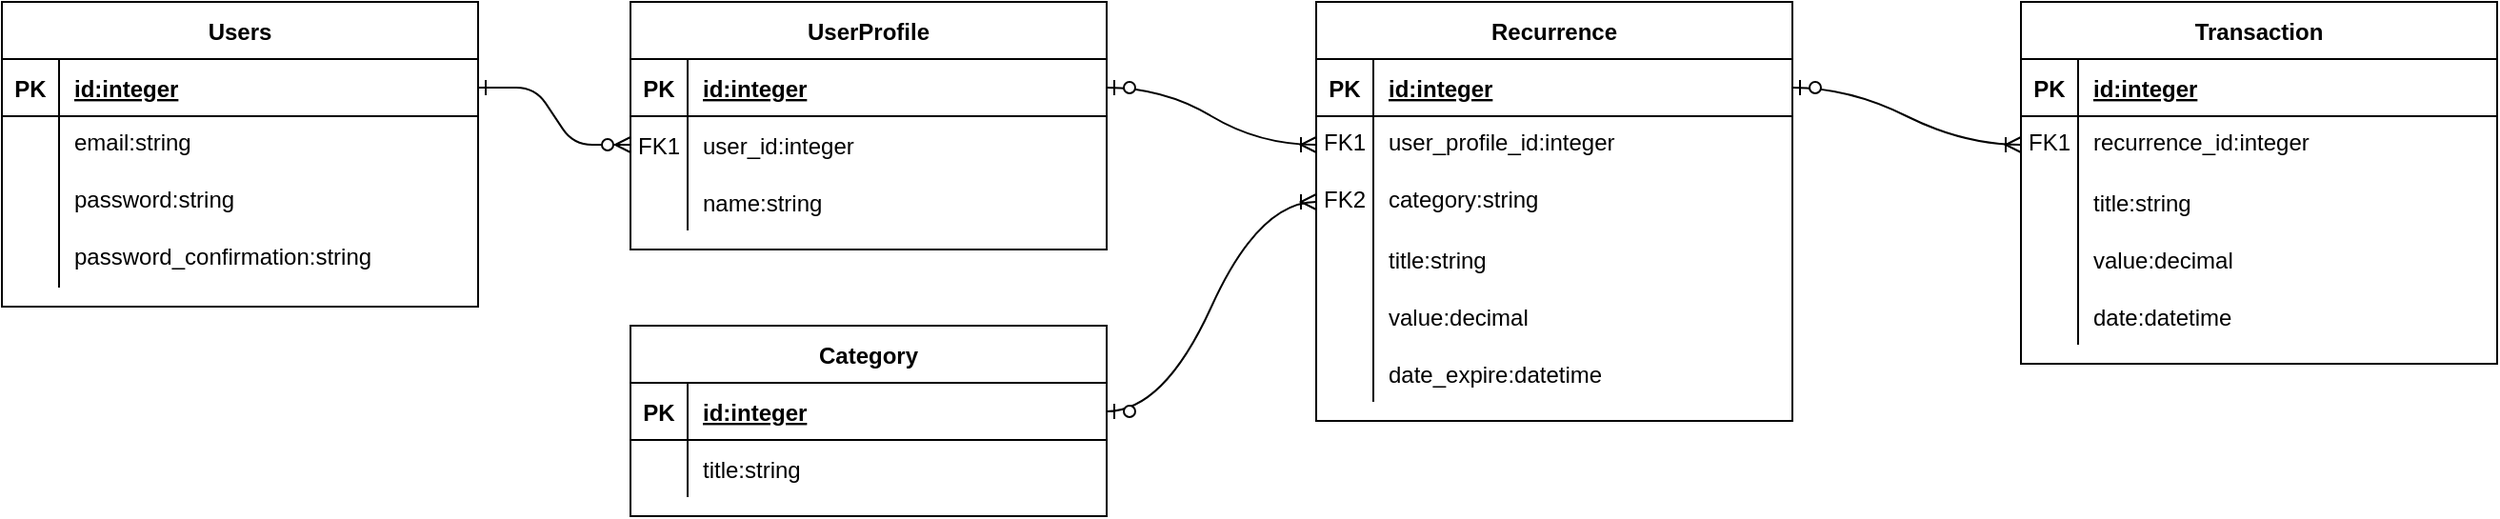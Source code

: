 <mxfile version="16.6.1" type="github" pages="4">
  <diagram id="R2lEEEUBdFMjLlhIrx00" name="Finantial System">
    <mxGraphModel dx="868" dy="419" grid="1" gridSize="10" guides="1" tooltips="1" connect="1" arrows="1" fold="1" page="1" pageScale="1" pageWidth="850" pageHeight="1100" math="0" shadow="0" extFonts="Permanent Marker^https://fonts.googleapis.com/css?family=Permanent+Marker">
      <root>
        <mxCell id="0" />
        <mxCell id="1" parent="0" />
        <mxCell id="C-vyLk0tnHw3VtMMgP7b-1" value="" style="edgeStyle=entityRelationEdgeStyle;endArrow=ERzeroToMany;startArrow=ERone;endFill=1;startFill=0;" parent="1" source="C-vyLk0tnHw3VtMMgP7b-24" target="C-vyLk0tnHw3VtMMgP7b-6" edge="1">
          <mxGeometry width="100" height="100" relative="1" as="geometry">
            <mxPoint x="340" y="720" as="sourcePoint" />
            <mxPoint x="440" y="620" as="targetPoint" />
          </mxGeometry>
        </mxCell>
        <mxCell id="C-vyLk0tnHw3VtMMgP7b-2" value="UserProfile" style="shape=table;startSize=30;container=1;collapsible=1;childLayout=tableLayout;fixedRows=1;rowLines=0;fontStyle=1;align=center;resizeLast=1;" parent="1" vertex="1">
          <mxGeometry x="450" y="120" width="250" height="130" as="geometry">
            <mxRectangle x="450" y="120" width="100" height="30" as="alternateBounds" />
          </mxGeometry>
        </mxCell>
        <mxCell id="C-vyLk0tnHw3VtMMgP7b-3" value="" style="shape=partialRectangle;collapsible=0;dropTarget=0;pointerEvents=0;fillColor=none;points=[[0,0.5],[1,0.5]];portConstraint=eastwest;top=0;left=0;right=0;bottom=1;" parent="C-vyLk0tnHw3VtMMgP7b-2" vertex="1">
          <mxGeometry y="30" width="250" height="30" as="geometry" />
        </mxCell>
        <mxCell id="C-vyLk0tnHw3VtMMgP7b-4" value="PK" style="shape=partialRectangle;overflow=hidden;connectable=0;fillColor=none;top=0;left=0;bottom=0;right=0;fontStyle=1;" parent="C-vyLk0tnHw3VtMMgP7b-3" vertex="1">
          <mxGeometry width="30" height="30" as="geometry">
            <mxRectangle width="30" height="30" as="alternateBounds" />
          </mxGeometry>
        </mxCell>
        <mxCell id="C-vyLk0tnHw3VtMMgP7b-5" value="id:integer" style="shape=partialRectangle;overflow=hidden;connectable=0;fillColor=none;top=0;left=0;bottom=0;right=0;align=left;spacingLeft=6;fontStyle=5;" parent="C-vyLk0tnHw3VtMMgP7b-3" vertex="1">
          <mxGeometry x="30" width="220" height="30" as="geometry">
            <mxRectangle width="220" height="30" as="alternateBounds" />
          </mxGeometry>
        </mxCell>
        <mxCell id="C-vyLk0tnHw3VtMMgP7b-6" value="" style="shape=partialRectangle;collapsible=0;dropTarget=0;pointerEvents=0;fillColor=none;points=[[0,0.5],[1,0.5]];portConstraint=eastwest;top=0;left=0;right=0;bottom=0;" parent="C-vyLk0tnHw3VtMMgP7b-2" vertex="1">
          <mxGeometry y="60" width="250" height="30" as="geometry" />
        </mxCell>
        <mxCell id="C-vyLk0tnHw3VtMMgP7b-7" value="FK1" style="shape=partialRectangle;overflow=hidden;connectable=0;fillColor=none;top=0;left=0;bottom=0;right=0;" parent="C-vyLk0tnHw3VtMMgP7b-6" vertex="1">
          <mxGeometry width="30" height="30" as="geometry">
            <mxRectangle width="30" height="30" as="alternateBounds" />
          </mxGeometry>
        </mxCell>
        <mxCell id="C-vyLk0tnHw3VtMMgP7b-8" value="user_id:integer" style="shape=partialRectangle;overflow=hidden;connectable=0;fillColor=none;top=0;left=0;bottom=0;right=0;align=left;spacingLeft=6;" parent="C-vyLk0tnHw3VtMMgP7b-6" vertex="1">
          <mxGeometry x="30" width="220" height="30" as="geometry">
            <mxRectangle width="220" height="30" as="alternateBounds" />
          </mxGeometry>
        </mxCell>
        <mxCell id="C-vyLk0tnHw3VtMMgP7b-9" value="" style="shape=partialRectangle;collapsible=0;dropTarget=0;pointerEvents=0;fillColor=none;points=[[0,0.5],[1,0.5]];portConstraint=eastwest;top=0;left=0;right=0;bottom=0;" parent="C-vyLk0tnHw3VtMMgP7b-2" vertex="1">
          <mxGeometry y="90" width="250" height="30" as="geometry" />
        </mxCell>
        <mxCell id="C-vyLk0tnHw3VtMMgP7b-10" value="" style="shape=partialRectangle;overflow=hidden;connectable=0;fillColor=none;top=0;left=0;bottom=0;right=0;" parent="C-vyLk0tnHw3VtMMgP7b-9" vertex="1">
          <mxGeometry width="30" height="30" as="geometry">
            <mxRectangle width="30" height="30" as="alternateBounds" />
          </mxGeometry>
        </mxCell>
        <mxCell id="C-vyLk0tnHw3VtMMgP7b-11" value="name:string" style="shape=partialRectangle;overflow=hidden;connectable=0;fillColor=none;top=0;left=0;bottom=0;right=0;align=left;spacingLeft=6;" parent="C-vyLk0tnHw3VtMMgP7b-9" vertex="1">
          <mxGeometry x="30" width="220" height="30" as="geometry">
            <mxRectangle width="220" height="30" as="alternateBounds" />
          </mxGeometry>
        </mxCell>
        <mxCell id="C-vyLk0tnHw3VtMMgP7b-23" value="Users" style="shape=table;startSize=30;container=1;collapsible=1;childLayout=tableLayout;fixedRows=1;rowLines=0;fontStyle=1;align=center;resizeLast=1;" parent="1" vertex="1">
          <mxGeometry x="120" y="120" width="250" height="160" as="geometry" />
        </mxCell>
        <mxCell id="C-vyLk0tnHw3VtMMgP7b-24" value="" style="shape=partialRectangle;collapsible=0;dropTarget=0;pointerEvents=0;fillColor=none;points=[[0,0.5],[1,0.5]];portConstraint=eastwest;top=0;left=0;right=0;bottom=1;" parent="C-vyLk0tnHw3VtMMgP7b-23" vertex="1">
          <mxGeometry y="30" width="250" height="30" as="geometry" />
        </mxCell>
        <mxCell id="C-vyLk0tnHw3VtMMgP7b-25" value="PK" style="shape=partialRectangle;overflow=hidden;connectable=0;fillColor=none;top=0;left=0;bottom=0;right=0;fontStyle=1;" parent="C-vyLk0tnHw3VtMMgP7b-24" vertex="1">
          <mxGeometry width="30" height="30" as="geometry">
            <mxRectangle width="30" height="30" as="alternateBounds" />
          </mxGeometry>
        </mxCell>
        <mxCell id="C-vyLk0tnHw3VtMMgP7b-26" value="id:integer" style="shape=partialRectangle;overflow=hidden;connectable=0;fillColor=none;top=0;left=0;bottom=0;right=0;align=left;spacingLeft=6;fontStyle=5;" parent="C-vyLk0tnHw3VtMMgP7b-24" vertex="1">
          <mxGeometry x="30" width="220" height="30" as="geometry">
            <mxRectangle width="220" height="30" as="alternateBounds" />
          </mxGeometry>
        </mxCell>
        <mxCell id="C-vyLk0tnHw3VtMMgP7b-27" value="" style="shape=partialRectangle;collapsible=0;dropTarget=0;pointerEvents=0;fillColor=none;points=[[0,0.5],[1,0.5]];portConstraint=eastwest;top=0;left=0;right=0;bottom=0;" parent="C-vyLk0tnHw3VtMMgP7b-23" vertex="1">
          <mxGeometry y="60" width="250" height="30" as="geometry" />
        </mxCell>
        <mxCell id="C-vyLk0tnHw3VtMMgP7b-28" value="" style="shape=partialRectangle;overflow=hidden;connectable=0;fillColor=none;top=0;left=0;bottom=0;right=0;" parent="C-vyLk0tnHw3VtMMgP7b-27" vertex="1">
          <mxGeometry width="30" height="30" as="geometry">
            <mxRectangle width="30" height="30" as="alternateBounds" />
          </mxGeometry>
        </mxCell>
        <mxCell id="C-vyLk0tnHw3VtMMgP7b-29" value="email:string" style="shape=partialRectangle;overflow=hidden;connectable=0;fillColor=none;top=0;left=0;bottom=0;right=0;align=left;spacingLeft=6;labelBackgroundColor=default;verticalAlign=top;" parent="C-vyLk0tnHw3VtMMgP7b-27" vertex="1">
          <mxGeometry x="30" width="220" height="30" as="geometry">
            <mxRectangle width="220" height="30" as="alternateBounds" />
          </mxGeometry>
        </mxCell>
        <mxCell id="DqnpcdKerxMveNdvB5jD-66" value="" style="shape=partialRectangle;collapsible=0;dropTarget=0;pointerEvents=0;fillColor=none;points=[[0,0.5],[1,0.5]];portConstraint=eastwest;top=0;left=0;right=0;bottom=0;" parent="C-vyLk0tnHw3VtMMgP7b-23" vertex="1">
          <mxGeometry y="90" width="250" height="30" as="geometry" />
        </mxCell>
        <mxCell id="DqnpcdKerxMveNdvB5jD-67" value="" style="shape=partialRectangle;overflow=hidden;connectable=0;fillColor=none;top=0;left=0;bottom=0;right=0;" parent="DqnpcdKerxMveNdvB5jD-66" vertex="1">
          <mxGeometry width="30" height="30" as="geometry">
            <mxRectangle width="30" height="30" as="alternateBounds" />
          </mxGeometry>
        </mxCell>
        <mxCell id="DqnpcdKerxMveNdvB5jD-68" value="password:string" style="shape=partialRectangle;overflow=hidden;connectable=0;fillColor=none;top=0;left=0;bottom=0;right=0;align=left;spacingLeft=6;labelBackgroundColor=default;verticalAlign=top;" parent="DqnpcdKerxMveNdvB5jD-66" vertex="1">
          <mxGeometry x="30" width="220" height="30" as="geometry">
            <mxRectangle width="220" height="30" as="alternateBounds" />
          </mxGeometry>
        </mxCell>
        <mxCell id="DqnpcdKerxMveNdvB5jD-69" value="" style="shape=partialRectangle;collapsible=0;dropTarget=0;pointerEvents=0;fillColor=none;points=[[0,0.5],[1,0.5]];portConstraint=eastwest;top=0;left=0;right=0;bottom=0;" parent="C-vyLk0tnHw3VtMMgP7b-23" vertex="1">
          <mxGeometry y="120" width="250" height="30" as="geometry" />
        </mxCell>
        <mxCell id="DqnpcdKerxMveNdvB5jD-70" value="" style="shape=partialRectangle;overflow=hidden;connectable=0;fillColor=none;top=0;left=0;bottom=0;right=0;" parent="DqnpcdKerxMveNdvB5jD-69" vertex="1">
          <mxGeometry width="30" height="30" as="geometry">
            <mxRectangle width="30" height="30" as="alternateBounds" />
          </mxGeometry>
        </mxCell>
        <mxCell id="DqnpcdKerxMveNdvB5jD-71" value="password_confirmation:string" style="shape=partialRectangle;overflow=hidden;connectable=0;fillColor=none;top=0;left=0;bottom=0;right=0;align=left;spacingLeft=6;labelBackgroundColor=default;verticalAlign=top;" parent="DqnpcdKerxMveNdvB5jD-69" vertex="1">
          <mxGeometry x="30" width="220" height="30" as="geometry">
            <mxRectangle width="220" height="30" as="alternateBounds" />
          </mxGeometry>
        </mxCell>
        <mxCell id="DqnpcdKerxMveNdvB5jD-11" value="Transaction" style="shape=table;startSize=30;container=1;collapsible=1;childLayout=tableLayout;fixedRows=1;rowLines=0;fontStyle=1;align=center;resizeLast=1;" parent="1" vertex="1">
          <mxGeometry x="1180" y="120" width="250" height="190" as="geometry" />
        </mxCell>
        <mxCell id="DqnpcdKerxMveNdvB5jD-12" value="" style="shape=partialRectangle;collapsible=0;dropTarget=0;pointerEvents=0;fillColor=none;points=[[0,0.5],[1,0.5]];portConstraint=eastwest;top=0;left=0;right=0;bottom=1;" parent="DqnpcdKerxMveNdvB5jD-11" vertex="1">
          <mxGeometry y="30" width="250" height="30" as="geometry" />
        </mxCell>
        <mxCell id="DqnpcdKerxMveNdvB5jD-13" value="PK" style="shape=partialRectangle;overflow=hidden;connectable=0;fillColor=none;top=0;left=0;bottom=0;right=0;fontStyle=1;" parent="DqnpcdKerxMveNdvB5jD-12" vertex="1">
          <mxGeometry width="30" height="30" as="geometry">
            <mxRectangle width="30" height="30" as="alternateBounds" />
          </mxGeometry>
        </mxCell>
        <mxCell id="DqnpcdKerxMveNdvB5jD-14" value="id:integer" style="shape=partialRectangle;overflow=hidden;connectable=0;fillColor=none;top=0;left=0;bottom=0;right=0;align=left;spacingLeft=6;fontStyle=5;" parent="DqnpcdKerxMveNdvB5jD-12" vertex="1">
          <mxGeometry x="30" width="220" height="30" as="geometry">
            <mxRectangle width="220" height="30" as="alternateBounds" />
          </mxGeometry>
        </mxCell>
        <mxCell id="DqnpcdKerxMveNdvB5jD-15" value="" style="shape=partialRectangle;collapsible=0;dropTarget=0;pointerEvents=0;fillColor=none;points=[[0,0.5],[1,0.5]];portConstraint=eastwest;top=0;left=0;right=0;bottom=0;" parent="DqnpcdKerxMveNdvB5jD-11" vertex="1">
          <mxGeometry y="60" width="250" height="30" as="geometry" />
        </mxCell>
        <mxCell id="DqnpcdKerxMveNdvB5jD-16" value="FK1" style="shape=partialRectangle;overflow=hidden;connectable=0;fillColor=none;top=0;left=0;bottom=0;right=0;verticalAlign=top;" parent="DqnpcdKerxMveNdvB5jD-15" vertex="1">
          <mxGeometry width="30" height="30" as="geometry">
            <mxRectangle width="30" height="30" as="alternateBounds" />
          </mxGeometry>
        </mxCell>
        <mxCell id="DqnpcdKerxMveNdvB5jD-17" value="recurrence_id:integer&#xa;" style="shape=partialRectangle;overflow=hidden;connectable=0;fillColor=none;top=0;left=0;bottom=0;right=0;align=left;spacingLeft=6;verticalAlign=top;" parent="DqnpcdKerxMveNdvB5jD-15" vertex="1">
          <mxGeometry x="30" width="220" height="30" as="geometry">
            <mxRectangle width="220" height="30" as="alternateBounds" />
          </mxGeometry>
        </mxCell>
        <mxCell id="DqnpcdKerxMveNdvB5jD-44" value="" style="shape=tableRow;horizontal=0;startSize=0;swimlaneHead=0;swimlaneBody=0;fillColor=none;collapsible=0;dropTarget=0;points=[[0,0.5],[1,0.5]];portConstraint=eastwest;top=0;left=0;right=0;bottom=0;labelBackgroundColor=none;strokeColor=default;" parent="DqnpcdKerxMveNdvB5jD-11" vertex="1">
          <mxGeometry y="90" width="250" height="30" as="geometry" />
        </mxCell>
        <mxCell id="DqnpcdKerxMveNdvB5jD-45" value="" style="shape=partialRectangle;connectable=0;fillColor=none;top=0;left=0;bottom=0;right=0;editable=1;overflow=hidden;labelBackgroundColor=none;strokeColor=default;" parent="DqnpcdKerxMveNdvB5jD-44" vertex="1">
          <mxGeometry width="30" height="30" as="geometry">
            <mxRectangle width="30" height="30" as="alternateBounds" />
          </mxGeometry>
        </mxCell>
        <mxCell id="DqnpcdKerxMveNdvB5jD-46" value="title:string" style="shape=partialRectangle;connectable=0;fillColor=none;top=0;left=0;bottom=0;right=0;align=left;spacingLeft=6;overflow=hidden;labelBackgroundColor=none;strokeColor=default;" parent="DqnpcdKerxMveNdvB5jD-44" vertex="1">
          <mxGeometry x="30" width="220" height="30" as="geometry">
            <mxRectangle width="220" height="30" as="alternateBounds" />
          </mxGeometry>
        </mxCell>
        <mxCell id="DqnpcdKerxMveNdvB5jD-47" value="" style="shape=tableRow;horizontal=0;startSize=0;swimlaneHead=0;swimlaneBody=0;fillColor=none;collapsible=0;dropTarget=0;points=[[0,0.5],[1,0.5]];portConstraint=eastwest;top=0;left=0;right=0;bottom=0;labelBackgroundColor=none;strokeColor=default;" parent="DqnpcdKerxMveNdvB5jD-11" vertex="1">
          <mxGeometry y="120" width="250" height="30" as="geometry" />
        </mxCell>
        <mxCell id="DqnpcdKerxMveNdvB5jD-48" value="" style="shape=partialRectangle;connectable=0;fillColor=none;top=0;left=0;bottom=0;right=0;editable=1;overflow=hidden;labelBackgroundColor=none;strokeColor=default;" parent="DqnpcdKerxMveNdvB5jD-47" vertex="1">
          <mxGeometry width="30" height="30" as="geometry">
            <mxRectangle width="30" height="30" as="alternateBounds" />
          </mxGeometry>
        </mxCell>
        <mxCell id="DqnpcdKerxMveNdvB5jD-49" value="value:decimal" style="shape=partialRectangle;connectable=0;fillColor=none;top=0;left=0;bottom=0;right=0;align=left;spacingLeft=6;overflow=hidden;labelBackgroundColor=none;strokeColor=default;" parent="DqnpcdKerxMveNdvB5jD-47" vertex="1">
          <mxGeometry x="30" width="220" height="30" as="geometry">
            <mxRectangle width="220" height="30" as="alternateBounds" />
          </mxGeometry>
        </mxCell>
        <mxCell id="DqnpcdKerxMveNdvB5jD-63" value="" style="shape=tableRow;horizontal=0;startSize=0;swimlaneHead=0;swimlaneBody=0;fillColor=none;collapsible=0;dropTarget=0;points=[[0,0.5],[1,0.5]];portConstraint=eastwest;top=0;left=0;right=0;bottom=0;labelBackgroundColor=none;strokeColor=default;" parent="DqnpcdKerxMveNdvB5jD-11" vertex="1">
          <mxGeometry y="150" width="250" height="30" as="geometry" />
        </mxCell>
        <mxCell id="DqnpcdKerxMveNdvB5jD-64" value="" style="shape=partialRectangle;connectable=0;fillColor=none;top=0;left=0;bottom=0;right=0;editable=1;overflow=hidden;labelBackgroundColor=none;strokeColor=default;" parent="DqnpcdKerxMveNdvB5jD-63" vertex="1">
          <mxGeometry width="30" height="30" as="geometry">
            <mxRectangle width="30" height="30" as="alternateBounds" />
          </mxGeometry>
        </mxCell>
        <mxCell id="DqnpcdKerxMveNdvB5jD-65" value="date:datetime" style="shape=partialRectangle;connectable=0;fillColor=none;top=0;left=0;bottom=0;right=0;align=left;spacingLeft=6;overflow=hidden;labelBackgroundColor=none;strokeColor=default;" parent="DqnpcdKerxMveNdvB5jD-63" vertex="1">
          <mxGeometry x="30" width="220" height="30" as="geometry">
            <mxRectangle width="220" height="30" as="alternateBounds" />
          </mxGeometry>
        </mxCell>
        <mxCell id="DqnpcdKerxMveNdvB5jD-72" value="Recurrence" style="shape=table;startSize=30;container=1;collapsible=1;childLayout=tableLayout;fixedRows=1;rowLines=0;fontStyle=1;align=center;resizeLast=1;" parent="1" vertex="1">
          <mxGeometry x="810" y="120" width="250" height="220" as="geometry" />
        </mxCell>
        <mxCell id="DqnpcdKerxMveNdvB5jD-73" value="" style="shape=partialRectangle;collapsible=0;dropTarget=0;pointerEvents=0;fillColor=none;points=[[0,0.5],[1,0.5]];portConstraint=eastwest;top=0;left=0;right=0;bottom=1;" parent="DqnpcdKerxMveNdvB5jD-72" vertex="1">
          <mxGeometry y="30" width="250" height="30" as="geometry" />
        </mxCell>
        <mxCell id="DqnpcdKerxMveNdvB5jD-74" value="PK" style="shape=partialRectangle;overflow=hidden;connectable=0;fillColor=none;top=0;left=0;bottom=0;right=0;fontStyle=1;" parent="DqnpcdKerxMveNdvB5jD-73" vertex="1">
          <mxGeometry width="30" height="30" as="geometry">
            <mxRectangle width="30" height="30" as="alternateBounds" />
          </mxGeometry>
        </mxCell>
        <mxCell id="DqnpcdKerxMveNdvB5jD-75" value="id:integer" style="shape=partialRectangle;overflow=hidden;connectable=0;fillColor=none;top=0;left=0;bottom=0;right=0;align=left;spacingLeft=6;fontStyle=5;" parent="DqnpcdKerxMveNdvB5jD-73" vertex="1">
          <mxGeometry x="30" width="220" height="30" as="geometry">
            <mxRectangle width="220" height="30" as="alternateBounds" />
          </mxGeometry>
        </mxCell>
        <mxCell id="DqnpcdKerxMveNdvB5jD-76" value="" style="shape=partialRectangle;collapsible=0;dropTarget=0;pointerEvents=0;fillColor=none;points=[[0,0.5],[1,0.5]];portConstraint=eastwest;top=0;left=0;right=0;bottom=0;" parent="DqnpcdKerxMveNdvB5jD-72" vertex="1">
          <mxGeometry y="60" width="250" height="30" as="geometry" />
        </mxCell>
        <mxCell id="DqnpcdKerxMveNdvB5jD-77" value="FK1" style="shape=partialRectangle;overflow=hidden;connectable=0;fillColor=none;top=0;left=0;bottom=0;right=0;verticalAlign=top;" parent="DqnpcdKerxMveNdvB5jD-76" vertex="1">
          <mxGeometry width="30" height="30" as="geometry">
            <mxRectangle width="30" height="30" as="alternateBounds" />
          </mxGeometry>
        </mxCell>
        <mxCell id="DqnpcdKerxMveNdvB5jD-78" value="user_profile_id:integer" style="shape=partialRectangle;overflow=hidden;connectable=0;fillColor=none;top=0;left=0;bottom=0;right=0;align=left;spacingLeft=6;verticalAlign=top;" parent="DqnpcdKerxMveNdvB5jD-76" vertex="1">
          <mxGeometry x="30" width="220" height="30" as="geometry">
            <mxRectangle width="220" height="30" as="alternateBounds" />
          </mxGeometry>
        </mxCell>
        <mxCell id="DqnpcdKerxMveNdvB5jD-88" value="" style="shape=partialRectangle;collapsible=0;dropTarget=0;pointerEvents=0;fillColor=none;points=[[0,0.5],[1,0.5]];portConstraint=eastwest;top=0;left=0;right=0;bottom=0;" parent="DqnpcdKerxMveNdvB5jD-72" vertex="1">
          <mxGeometry y="90" width="250" height="30" as="geometry" />
        </mxCell>
        <mxCell id="DqnpcdKerxMveNdvB5jD-89" value="FK2" style="shape=partialRectangle;overflow=hidden;connectable=0;fillColor=none;top=0;left=0;bottom=0;right=0;verticalAlign=top;" parent="DqnpcdKerxMveNdvB5jD-88" vertex="1">
          <mxGeometry width="30" height="30" as="geometry">
            <mxRectangle width="30" height="30" as="alternateBounds" />
          </mxGeometry>
        </mxCell>
        <mxCell id="DqnpcdKerxMveNdvB5jD-90" value="category:string" style="shape=partialRectangle;overflow=hidden;connectable=0;fillColor=none;top=0;left=0;bottom=0;right=0;align=left;spacingLeft=6;verticalAlign=top;" parent="DqnpcdKerxMveNdvB5jD-88" vertex="1">
          <mxGeometry x="30" width="220" height="30" as="geometry">
            <mxRectangle width="220" height="30" as="alternateBounds" />
          </mxGeometry>
        </mxCell>
        <mxCell id="DqnpcdKerxMveNdvB5jD-79" value="" style="shape=tableRow;horizontal=0;startSize=0;swimlaneHead=0;swimlaneBody=0;fillColor=none;collapsible=0;dropTarget=0;points=[[0,0.5],[1,0.5]];portConstraint=eastwest;top=0;left=0;right=0;bottom=0;labelBackgroundColor=none;strokeColor=default;" parent="DqnpcdKerxMveNdvB5jD-72" vertex="1">
          <mxGeometry y="120" width="250" height="30" as="geometry" />
        </mxCell>
        <mxCell id="DqnpcdKerxMveNdvB5jD-80" value="" style="shape=partialRectangle;connectable=0;fillColor=none;top=0;left=0;bottom=0;right=0;editable=1;overflow=hidden;labelBackgroundColor=none;strokeColor=default;" parent="DqnpcdKerxMveNdvB5jD-79" vertex="1">
          <mxGeometry width="30" height="30" as="geometry">
            <mxRectangle width="30" height="30" as="alternateBounds" />
          </mxGeometry>
        </mxCell>
        <mxCell id="DqnpcdKerxMveNdvB5jD-81" value="title:string" style="shape=partialRectangle;connectable=0;fillColor=none;top=0;left=0;bottom=0;right=0;align=left;spacingLeft=6;overflow=hidden;labelBackgroundColor=none;strokeColor=default;" parent="DqnpcdKerxMveNdvB5jD-79" vertex="1">
          <mxGeometry x="30" width="220" height="30" as="geometry">
            <mxRectangle width="220" height="30" as="alternateBounds" />
          </mxGeometry>
        </mxCell>
        <mxCell id="DqnpcdKerxMveNdvB5jD-82" value="" style="shape=tableRow;horizontal=0;startSize=0;swimlaneHead=0;swimlaneBody=0;fillColor=none;collapsible=0;dropTarget=0;points=[[0,0.5],[1,0.5]];portConstraint=eastwest;top=0;left=0;right=0;bottom=0;labelBackgroundColor=none;strokeColor=default;" parent="DqnpcdKerxMveNdvB5jD-72" vertex="1">
          <mxGeometry y="150" width="250" height="30" as="geometry" />
        </mxCell>
        <mxCell id="DqnpcdKerxMveNdvB5jD-83" value="" style="shape=partialRectangle;connectable=0;fillColor=none;top=0;left=0;bottom=0;right=0;editable=1;overflow=hidden;labelBackgroundColor=none;strokeColor=default;" parent="DqnpcdKerxMveNdvB5jD-82" vertex="1">
          <mxGeometry width="30" height="30" as="geometry">
            <mxRectangle width="30" height="30" as="alternateBounds" />
          </mxGeometry>
        </mxCell>
        <mxCell id="DqnpcdKerxMveNdvB5jD-84" value="value:decimal" style="shape=partialRectangle;connectable=0;fillColor=none;top=0;left=0;bottom=0;right=0;align=left;spacingLeft=6;overflow=hidden;labelBackgroundColor=none;strokeColor=default;" parent="DqnpcdKerxMveNdvB5jD-82" vertex="1">
          <mxGeometry x="30" width="220" height="30" as="geometry">
            <mxRectangle width="220" height="30" as="alternateBounds" />
          </mxGeometry>
        </mxCell>
        <mxCell id="DqnpcdKerxMveNdvB5jD-85" value="" style="shape=tableRow;horizontal=0;startSize=0;swimlaneHead=0;swimlaneBody=0;fillColor=none;collapsible=0;dropTarget=0;points=[[0,0.5],[1,0.5]];portConstraint=eastwest;top=0;left=0;right=0;bottom=0;labelBackgroundColor=none;strokeColor=default;" parent="DqnpcdKerxMveNdvB5jD-72" vertex="1">
          <mxGeometry y="180" width="250" height="30" as="geometry" />
        </mxCell>
        <mxCell id="DqnpcdKerxMveNdvB5jD-86" value="" style="shape=partialRectangle;connectable=0;fillColor=none;top=0;left=0;bottom=0;right=0;editable=1;overflow=hidden;labelBackgroundColor=none;strokeColor=default;" parent="DqnpcdKerxMveNdvB5jD-85" vertex="1">
          <mxGeometry width="30" height="30" as="geometry">
            <mxRectangle width="30" height="30" as="alternateBounds" />
          </mxGeometry>
        </mxCell>
        <mxCell id="DqnpcdKerxMveNdvB5jD-87" value="date_expire:datetime" style="shape=partialRectangle;connectable=0;fillColor=none;top=0;left=0;bottom=0;right=0;align=left;spacingLeft=6;overflow=hidden;labelBackgroundColor=none;strokeColor=default;" parent="DqnpcdKerxMveNdvB5jD-85" vertex="1">
          <mxGeometry x="30" width="220" height="30" as="geometry">
            <mxRectangle width="220" height="30" as="alternateBounds" />
          </mxGeometry>
        </mxCell>
        <mxCell id="DqnpcdKerxMveNdvB5jD-126" value="" style="edgeStyle=entityRelationEdgeStyle;fontSize=12;html=1;endArrow=ERoneToMany;startArrow=ERzeroToOne;rounded=0;curved=1;elbow=vertical;exitX=1;exitY=0.5;exitDx=0;exitDy=0;entryX=0;entryY=0.5;entryDx=0;entryDy=0;" parent="1" source="C-vyLk0tnHw3VtMMgP7b-3" target="DqnpcdKerxMveNdvB5jD-76" edge="1">
          <mxGeometry width="100" height="100" relative="1" as="geometry">
            <mxPoint x="750" y="290" as="sourcePoint" />
            <mxPoint x="850" y="190" as="targetPoint" />
          </mxGeometry>
        </mxCell>
        <mxCell id="DqnpcdKerxMveNdvB5jD-127" value="" style="edgeStyle=entityRelationEdgeStyle;fontSize=12;html=1;endArrow=ERoneToMany;startArrow=ERzeroToOne;rounded=0;curved=1;elbow=vertical;exitX=1;exitY=0.5;exitDx=0;exitDy=0;entryX=0;entryY=0.5;entryDx=0;entryDy=0;" parent="1" source="DqnpcdKerxMveNdvB5jD-73" target="DqnpcdKerxMveNdvB5jD-15" edge="1">
          <mxGeometry width="100" height="100" relative="1" as="geometry">
            <mxPoint x="1060" y="220" as="sourcePoint" />
            <mxPoint x="1170" y="250" as="targetPoint" />
          </mxGeometry>
        </mxCell>
        <mxCell id="DqnpcdKerxMveNdvB5jD-128" value="Category" style="shape=table;startSize=30;container=1;collapsible=1;childLayout=tableLayout;fixedRows=1;rowLines=0;fontStyle=1;align=center;resizeLast=1;" parent="1" vertex="1">
          <mxGeometry x="450" y="290" width="250" height="100" as="geometry">
            <mxRectangle x="450" y="120" width="100" height="30" as="alternateBounds" />
          </mxGeometry>
        </mxCell>
        <mxCell id="DqnpcdKerxMveNdvB5jD-129" value="" style="shape=partialRectangle;collapsible=0;dropTarget=0;pointerEvents=0;fillColor=none;points=[[0,0.5],[1,0.5]];portConstraint=eastwest;top=0;left=0;right=0;bottom=1;" parent="DqnpcdKerxMveNdvB5jD-128" vertex="1">
          <mxGeometry y="30" width="250" height="30" as="geometry" />
        </mxCell>
        <mxCell id="DqnpcdKerxMveNdvB5jD-130" value="PK" style="shape=partialRectangle;overflow=hidden;connectable=0;fillColor=none;top=0;left=0;bottom=0;right=0;fontStyle=1;" parent="DqnpcdKerxMveNdvB5jD-129" vertex="1">
          <mxGeometry width="30" height="30" as="geometry">
            <mxRectangle width="30" height="30" as="alternateBounds" />
          </mxGeometry>
        </mxCell>
        <mxCell id="DqnpcdKerxMveNdvB5jD-131" value="id:integer" style="shape=partialRectangle;overflow=hidden;connectable=0;fillColor=none;top=0;left=0;bottom=0;right=0;align=left;spacingLeft=6;fontStyle=5;" parent="DqnpcdKerxMveNdvB5jD-129" vertex="1">
          <mxGeometry x="30" width="220" height="30" as="geometry">
            <mxRectangle width="220" height="30" as="alternateBounds" />
          </mxGeometry>
        </mxCell>
        <mxCell id="DqnpcdKerxMveNdvB5jD-132" value="" style="shape=partialRectangle;collapsible=0;dropTarget=0;pointerEvents=0;fillColor=none;points=[[0,0.5],[1,0.5]];portConstraint=eastwest;top=0;left=0;right=0;bottom=0;" parent="DqnpcdKerxMveNdvB5jD-128" vertex="1">
          <mxGeometry y="60" width="250" height="30" as="geometry" />
        </mxCell>
        <mxCell id="DqnpcdKerxMveNdvB5jD-133" value="" style="shape=partialRectangle;overflow=hidden;connectable=0;fillColor=none;top=0;left=0;bottom=0;right=0;" parent="DqnpcdKerxMveNdvB5jD-132" vertex="1">
          <mxGeometry width="30" height="30" as="geometry">
            <mxRectangle width="30" height="30" as="alternateBounds" />
          </mxGeometry>
        </mxCell>
        <mxCell id="DqnpcdKerxMveNdvB5jD-134" value="title:string" style="shape=partialRectangle;overflow=hidden;connectable=0;fillColor=none;top=0;left=0;bottom=0;right=0;align=left;spacingLeft=6;" parent="DqnpcdKerxMveNdvB5jD-132" vertex="1">
          <mxGeometry x="30" width="220" height="30" as="geometry">
            <mxRectangle width="220" height="30" as="alternateBounds" />
          </mxGeometry>
        </mxCell>
        <mxCell id="DqnpcdKerxMveNdvB5jD-138" value="" style="edgeStyle=entityRelationEdgeStyle;fontSize=12;html=1;endArrow=ERoneToMany;startArrow=ERzeroToOne;rounded=0;curved=1;elbow=vertical;exitX=1;exitY=0.5;exitDx=0;exitDy=0;entryX=0;entryY=0.5;entryDx=0;entryDy=0;" parent="1" source="DqnpcdKerxMveNdvB5jD-129" target="DqnpcdKerxMveNdvB5jD-88" edge="1">
          <mxGeometry width="100" height="100" relative="1" as="geometry">
            <mxPoint x="710" y="325" as="sourcePoint" />
            <mxPoint x="820" y="355" as="targetPoint" />
          </mxGeometry>
        </mxCell>
      </root>
    </mxGraphModel>
  </diagram>
  <diagram id="9-Dow_gSCkRxedhgptbJ" name="Stock and Sales">
    <mxGraphModel dx="868" dy="419" grid="1" gridSize="10" guides="1" tooltips="1" connect="1" arrows="1" fold="1" page="1" pageScale="1" pageWidth="827" pageHeight="1169" math="0" shadow="0">
      <root>
        <mxCell id="yCmb7PqxOzwsU2Zt5HEg-0" />
        <mxCell id="yCmb7PqxOzwsU2Zt5HEg-1" parent="yCmb7PqxOzwsU2Zt5HEg-0" />
        <mxCell id="pd4E3PdjTwBZ9q271aKY-0" value="" style="edgeStyle=orthogonalEdgeStyle;endArrow=ERzeroToMany;startArrow=ERone;endFill=1;startFill=0;curved=1;" edge="1" parent="yCmb7PqxOzwsU2Zt5HEg-1" source="pd4E3PdjTwBZ9q271aKY-12" target="pd4E3PdjTwBZ9q271aKY-5">
          <mxGeometry width="100" height="100" relative="1" as="geometry">
            <mxPoint x="340" y="720" as="sourcePoint" />
            <mxPoint x="440" y="620" as="targetPoint" />
          </mxGeometry>
        </mxCell>
        <mxCell id="pd4E3PdjTwBZ9q271aKY-1" value="SalesProfile" style="shape=table;startSize=30;container=1;collapsible=1;childLayout=tableLayout;fixedRows=1;rowLines=0;fontStyle=1;align=center;resizeLast=1;" vertex="1" parent="yCmb7PqxOzwsU2Zt5HEg-1">
          <mxGeometry x="450" y="120" width="250" height="130" as="geometry">
            <mxRectangle x="450" y="120" width="100" height="30" as="alternateBounds" />
          </mxGeometry>
        </mxCell>
        <mxCell id="pd4E3PdjTwBZ9q271aKY-2" value="" style="shape=partialRectangle;collapsible=0;dropTarget=0;pointerEvents=0;fillColor=none;points=[[0,0.5],[1,0.5]];portConstraint=eastwest;top=0;left=0;right=0;bottom=1;" vertex="1" parent="pd4E3PdjTwBZ9q271aKY-1">
          <mxGeometry y="30" width="250" height="30" as="geometry" />
        </mxCell>
        <mxCell id="pd4E3PdjTwBZ9q271aKY-3" value="PK" style="shape=partialRectangle;overflow=hidden;connectable=0;fillColor=none;top=0;left=0;bottom=0;right=0;fontStyle=1;" vertex="1" parent="pd4E3PdjTwBZ9q271aKY-2">
          <mxGeometry width="30" height="30" as="geometry">
            <mxRectangle width="30" height="30" as="alternateBounds" />
          </mxGeometry>
        </mxCell>
        <mxCell id="pd4E3PdjTwBZ9q271aKY-4" value="id:integer" style="shape=partialRectangle;overflow=hidden;connectable=0;fillColor=none;top=0;left=0;bottom=0;right=0;align=left;spacingLeft=6;fontStyle=5;" vertex="1" parent="pd4E3PdjTwBZ9q271aKY-2">
          <mxGeometry x="30" width="220" height="30" as="geometry">
            <mxRectangle width="220" height="30" as="alternateBounds" />
          </mxGeometry>
        </mxCell>
        <mxCell id="pd4E3PdjTwBZ9q271aKY-5" value="" style="shape=partialRectangle;collapsible=0;dropTarget=0;pointerEvents=0;fillColor=none;points=[[0,0.5],[1,0.5]];portConstraint=eastwest;top=0;left=0;right=0;bottom=0;" vertex="1" parent="pd4E3PdjTwBZ9q271aKY-1">
          <mxGeometry y="60" width="250" height="30" as="geometry" />
        </mxCell>
        <mxCell id="pd4E3PdjTwBZ9q271aKY-6" value="FK1" style="shape=partialRectangle;overflow=hidden;connectable=0;fillColor=none;top=0;left=0;bottom=0;right=0;" vertex="1" parent="pd4E3PdjTwBZ9q271aKY-5">
          <mxGeometry width="30" height="30" as="geometry">
            <mxRectangle width="30" height="30" as="alternateBounds" />
          </mxGeometry>
        </mxCell>
        <mxCell id="pd4E3PdjTwBZ9q271aKY-7" value="sales_employee_id:integer" style="shape=partialRectangle;overflow=hidden;connectable=0;fillColor=none;top=0;left=0;bottom=0;right=0;align=left;spacingLeft=6;" vertex="1" parent="pd4E3PdjTwBZ9q271aKY-5">
          <mxGeometry x="30" width="220" height="30" as="geometry">
            <mxRectangle width="220" height="30" as="alternateBounds" />
          </mxGeometry>
        </mxCell>
        <mxCell id="pd4E3PdjTwBZ9q271aKY-8" value="" style="shape=partialRectangle;collapsible=0;dropTarget=0;pointerEvents=0;fillColor=none;points=[[0,0.5],[1,0.5]];portConstraint=eastwest;top=0;left=0;right=0;bottom=0;" vertex="1" parent="pd4E3PdjTwBZ9q271aKY-1">
          <mxGeometry y="90" width="250" height="30" as="geometry" />
        </mxCell>
        <mxCell id="pd4E3PdjTwBZ9q271aKY-9" value="" style="shape=partialRectangle;overflow=hidden;connectable=0;fillColor=none;top=0;left=0;bottom=0;right=0;" vertex="1" parent="pd4E3PdjTwBZ9q271aKY-8">
          <mxGeometry width="30" height="30" as="geometry">
            <mxRectangle width="30" height="30" as="alternateBounds" />
          </mxGeometry>
        </mxCell>
        <mxCell id="pd4E3PdjTwBZ9q271aKY-10" value="name:string" style="shape=partialRectangle;overflow=hidden;connectable=0;fillColor=none;top=0;left=0;bottom=0;right=0;align=left;spacingLeft=6;" vertex="1" parent="pd4E3PdjTwBZ9q271aKY-8">
          <mxGeometry x="30" width="220" height="30" as="geometry">
            <mxRectangle width="220" height="30" as="alternateBounds" />
          </mxGeometry>
        </mxCell>
        <mxCell id="pd4E3PdjTwBZ9q271aKY-11" value="SalesEmployee" style="shape=table;startSize=30;container=1;collapsible=1;childLayout=tableLayout;fixedRows=1;rowLines=0;fontStyle=1;align=center;resizeLast=1;" vertex="1" parent="yCmb7PqxOzwsU2Zt5HEg-1">
          <mxGeometry x="120" y="120" width="250" height="160" as="geometry" />
        </mxCell>
        <mxCell id="pd4E3PdjTwBZ9q271aKY-12" value="" style="shape=partialRectangle;collapsible=0;dropTarget=0;pointerEvents=0;fillColor=none;points=[[0,0.5],[1,0.5]];portConstraint=eastwest;top=0;left=0;right=0;bottom=1;" vertex="1" parent="pd4E3PdjTwBZ9q271aKY-11">
          <mxGeometry y="30" width="250" height="30" as="geometry" />
        </mxCell>
        <mxCell id="pd4E3PdjTwBZ9q271aKY-13" value="PK" style="shape=partialRectangle;overflow=hidden;connectable=0;fillColor=none;top=0;left=0;bottom=0;right=0;fontStyle=1;" vertex="1" parent="pd4E3PdjTwBZ9q271aKY-12">
          <mxGeometry width="30" height="30" as="geometry">
            <mxRectangle width="30" height="30" as="alternateBounds" />
          </mxGeometry>
        </mxCell>
        <mxCell id="pd4E3PdjTwBZ9q271aKY-14" value="id:integer" style="shape=partialRectangle;overflow=hidden;connectable=0;fillColor=none;top=0;left=0;bottom=0;right=0;align=left;spacingLeft=6;fontStyle=5;" vertex="1" parent="pd4E3PdjTwBZ9q271aKY-12">
          <mxGeometry x="30" width="220" height="30" as="geometry">
            <mxRectangle width="220" height="30" as="alternateBounds" />
          </mxGeometry>
        </mxCell>
        <mxCell id="pd4E3PdjTwBZ9q271aKY-15" value="" style="shape=partialRectangle;collapsible=0;dropTarget=0;pointerEvents=0;fillColor=none;points=[[0,0.5],[1,0.5]];portConstraint=eastwest;top=0;left=0;right=0;bottom=0;" vertex="1" parent="pd4E3PdjTwBZ9q271aKY-11">
          <mxGeometry y="60" width="250" height="30" as="geometry" />
        </mxCell>
        <mxCell id="pd4E3PdjTwBZ9q271aKY-16" value="" style="shape=partialRectangle;overflow=hidden;connectable=0;fillColor=none;top=0;left=0;bottom=0;right=0;" vertex="1" parent="pd4E3PdjTwBZ9q271aKY-15">
          <mxGeometry width="30" height="30" as="geometry">
            <mxRectangle width="30" height="30" as="alternateBounds" />
          </mxGeometry>
        </mxCell>
        <mxCell id="pd4E3PdjTwBZ9q271aKY-17" value="email:string" style="shape=partialRectangle;overflow=hidden;connectable=0;fillColor=none;top=0;left=0;bottom=0;right=0;align=left;spacingLeft=6;labelBackgroundColor=default;verticalAlign=top;" vertex="1" parent="pd4E3PdjTwBZ9q271aKY-15">
          <mxGeometry x="30" width="220" height="30" as="geometry">
            <mxRectangle width="220" height="30" as="alternateBounds" />
          </mxGeometry>
        </mxCell>
        <mxCell id="pd4E3PdjTwBZ9q271aKY-18" value="" style="shape=partialRectangle;collapsible=0;dropTarget=0;pointerEvents=0;fillColor=none;points=[[0,0.5],[1,0.5]];portConstraint=eastwest;top=0;left=0;right=0;bottom=0;" vertex="1" parent="pd4E3PdjTwBZ9q271aKY-11">
          <mxGeometry y="90" width="250" height="30" as="geometry" />
        </mxCell>
        <mxCell id="pd4E3PdjTwBZ9q271aKY-19" value="" style="shape=partialRectangle;overflow=hidden;connectable=0;fillColor=none;top=0;left=0;bottom=0;right=0;" vertex="1" parent="pd4E3PdjTwBZ9q271aKY-18">
          <mxGeometry width="30" height="30" as="geometry">
            <mxRectangle width="30" height="30" as="alternateBounds" />
          </mxGeometry>
        </mxCell>
        <mxCell id="pd4E3PdjTwBZ9q271aKY-20" value="password:string" style="shape=partialRectangle;overflow=hidden;connectable=0;fillColor=none;top=0;left=0;bottom=0;right=0;align=left;spacingLeft=6;labelBackgroundColor=default;verticalAlign=top;" vertex="1" parent="pd4E3PdjTwBZ9q271aKY-18">
          <mxGeometry x="30" width="220" height="30" as="geometry">
            <mxRectangle width="220" height="30" as="alternateBounds" />
          </mxGeometry>
        </mxCell>
        <mxCell id="pd4E3PdjTwBZ9q271aKY-21" value="" style="shape=partialRectangle;collapsible=0;dropTarget=0;pointerEvents=0;fillColor=none;points=[[0,0.5],[1,0.5]];portConstraint=eastwest;top=0;left=0;right=0;bottom=0;" vertex="1" parent="pd4E3PdjTwBZ9q271aKY-11">
          <mxGeometry y="120" width="250" height="30" as="geometry" />
        </mxCell>
        <mxCell id="pd4E3PdjTwBZ9q271aKY-22" value="" style="shape=partialRectangle;overflow=hidden;connectable=0;fillColor=none;top=0;left=0;bottom=0;right=0;" vertex="1" parent="pd4E3PdjTwBZ9q271aKY-21">
          <mxGeometry width="30" height="30" as="geometry">
            <mxRectangle width="30" height="30" as="alternateBounds" />
          </mxGeometry>
        </mxCell>
        <mxCell id="pd4E3PdjTwBZ9q271aKY-23" value="password_confirmation:string" style="shape=partialRectangle;overflow=hidden;connectable=0;fillColor=none;top=0;left=0;bottom=0;right=0;align=left;spacingLeft=6;labelBackgroundColor=default;verticalAlign=top;" vertex="1" parent="pd4E3PdjTwBZ9q271aKY-21">
          <mxGeometry x="30" width="220" height="30" as="geometry">
            <mxRectangle width="220" height="30" as="alternateBounds" />
          </mxGeometry>
        </mxCell>
        <mxCell id="pd4E3PdjTwBZ9q271aKY-24" value="Category" style="shape=table;startSize=30;container=1;collapsible=1;childLayout=tableLayout;fixedRows=1;rowLines=0;fontStyle=1;align=center;resizeLast=1;" vertex="1" parent="yCmb7PqxOzwsU2Zt5HEg-1">
          <mxGeometry x="1770" y="120" width="250" height="100" as="geometry">
            <mxRectangle x="450" y="120" width="100" height="30" as="alternateBounds" />
          </mxGeometry>
        </mxCell>
        <mxCell id="pd4E3PdjTwBZ9q271aKY-25" value="" style="shape=partialRectangle;collapsible=0;dropTarget=0;pointerEvents=0;fillColor=none;points=[[0,0.5],[1,0.5]];portConstraint=eastwest;top=0;left=0;right=0;bottom=1;" vertex="1" parent="pd4E3PdjTwBZ9q271aKY-24">
          <mxGeometry y="30" width="250" height="30" as="geometry" />
        </mxCell>
        <mxCell id="pd4E3PdjTwBZ9q271aKY-26" value="PK" style="shape=partialRectangle;overflow=hidden;connectable=0;fillColor=none;top=0;left=0;bottom=0;right=0;fontStyle=1;" vertex="1" parent="pd4E3PdjTwBZ9q271aKY-25">
          <mxGeometry width="30" height="30" as="geometry">
            <mxRectangle width="30" height="30" as="alternateBounds" />
          </mxGeometry>
        </mxCell>
        <mxCell id="pd4E3PdjTwBZ9q271aKY-27" value="id:integer" style="shape=partialRectangle;overflow=hidden;connectable=0;fillColor=none;top=0;left=0;bottom=0;right=0;align=left;spacingLeft=6;fontStyle=5;" vertex="1" parent="pd4E3PdjTwBZ9q271aKY-25">
          <mxGeometry x="30" width="220" height="30" as="geometry">
            <mxRectangle width="220" height="30" as="alternateBounds" />
          </mxGeometry>
        </mxCell>
        <mxCell id="pd4E3PdjTwBZ9q271aKY-28" value="" style="shape=partialRectangle;collapsible=0;dropTarget=0;pointerEvents=0;fillColor=none;points=[[0,0.5],[1,0.5]];portConstraint=eastwest;top=0;left=0;right=0;bottom=0;" vertex="1" parent="pd4E3PdjTwBZ9q271aKY-24">
          <mxGeometry y="60" width="250" height="30" as="geometry" />
        </mxCell>
        <mxCell id="pd4E3PdjTwBZ9q271aKY-29" value="" style="shape=partialRectangle;overflow=hidden;connectable=0;fillColor=none;top=0;left=0;bottom=0;right=0;" vertex="1" parent="pd4E3PdjTwBZ9q271aKY-28">
          <mxGeometry width="30" height="30" as="geometry">
            <mxRectangle width="30" height="30" as="alternateBounds" />
          </mxGeometry>
        </mxCell>
        <mxCell id="pd4E3PdjTwBZ9q271aKY-30" value="title:string" style="shape=partialRectangle;overflow=hidden;connectable=0;fillColor=none;top=0;left=0;bottom=0;right=0;align=left;spacingLeft=6;" vertex="1" parent="pd4E3PdjTwBZ9q271aKY-28">
          <mxGeometry x="30" width="220" height="30" as="geometry">
            <mxRectangle width="220" height="30" as="alternateBounds" />
          </mxGeometry>
        </mxCell>
        <mxCell id="qBjbOKYSlEthg8jUlA9W-0" value="Product" style="shape=table;startSize=30;container=1;collapsible=1;childLayout=tableLayout;fixedRows=1;rowLines=0;fontStyle=1;align=center;resizeLast=1;" vertex="1" parent="yCmb7PqxOzwsU2Zt5HEg-1">
          <mxGeometry x="1450" y="120" width="250" height="280" as="geometry">
            <mxRectangle x="450" y="120" width="100" height="30" as="alternateBounds" />
          </mxGeometry>
        </mxCell>
        <mxCell id="qBjbOKYSlEthg8jUlA9W-1" value="" style="shape=partialRectangle;collapsible=0;dropTarget=0;pointerEvents=0;fillColor=none;points=[[0,0.5],[1,0.5]];portConstraint=eastwest;top=0;left=0;right=0;bottom=1;" vertex="1" parent="qBjbOKYSlEthg8jUlA9W-0">
          <mxGeometry y="30" width="250" height="30" as="geometry" />
        </mxCell>
        <mxCell id="qBjbOKYSlEthg8jUlA9W-2" value="PK" style="shape=partialRectangle;overflow=hidden;connectable=0;fillColor=none;top=0;left=0;bottom=0;right=0;fontStyle=1;" vertex="1" parent="qBjbOKYSlEthg8jUlA9W-1">
          <mxGeometry width="30" height="30" as="geometry">
            <mxRectangle width="30" height="30" as="alternateBounds" />
          </mxGeometry>
        </mxCell>
        <mxCell id="qBjbOKYSlEthg8jUlA9W-3" value="id:integer" style="shape=partialRectangle;overflow=hidden;connectable=0;fillColor=none;top=0;left=0;bottom=0;right=0;align=left;spacingLeft=6;fontStyle=5;" vertex="1" parent="qBjbOKYSlEthg8jUlA9W-1">
          <mxGeometry x="30" width="220" height="30" as="geometry">
            <mxRectangle width="220" height="30" as="alternateBounds" />
          </mxGeometry>
        </mxCell>
        <mxCell id="qBjbOKYSlEthg8jUlA9W-4" value="" style="shape=partialRectangle;collapsible=0;dropTarget=0;pointerEvents=0;fillColor=none;points=[[0,0.5],[1,0.5]];portConstraint=eastwest;top=0;left=0;right=0;bottom=0;" vertex="1" parent="qBjbOKYSlEthg8jUlA9W-0">
          <mxGeometry y="60" width="250" height="30" as="geometry" />
        </mxCell>
        <mxCell id="qBjbOKYSlEthg8jUlA9W-5" value="FK1" style="shape=partialRectangle;overflow=hidden;connectable=0;fillColor=none;top=0;left=0;bottom=0;right=0;" vertex="1" parent="qBjbOKYSlEthg8jUlA9W-4">
          <mxGeometry width="30" height="30" as="geometry">
            <mxRectangle width="30" height="30" as="alternateBounds" />
          </mxGeometry>
        </mxCell>
        <mxCell id="qBjbOKYSlEthg8jUlA9W-6" value="category_id:integer" style="shape=partialRectangle;overflow=hidden;connectable=0;fillColor=none;top=0;left=0;bottom=0;right=0;align=left;spacingLeft=6;" vertex="1" parent="qBjbOKYSlEthg8jUlA9W-4">
          <mxGeometry x="30" width="220" height="30" as="geometry">
            <mxRectangle width="220" height="30" as="alternateBounds" />
          </mxGeometry>
        </mxCell>
        <mxCell id="qBjbOKYSlEthg8jUlA9W-13" value="" style="shape=partialRectangle;collapsible=0;dropTarget=0;pointerEvents=0;fillColor=none;points=[[0,0.5],[1,0.5]];portConstraint=eastwest;top=0;left=0;right=0;bottom=0;" vertex="1" parent="qBjbOKYSlEthg8jUlA9W-0">
          <mxGeometry y="90" width="250" height="30" as="geometry" />
        </mxCell>
        <mxCell id="qBjbOKYSlEthg8jUlA9W-14" value="" style="shape=partialRectangle;overflow=hidden;connectable=0;fillColor=none;top=0;left=0;bottom=0;right=0;" vertex="1" parent="qBjbOKYSlEthg8jUlA9W-13">
          <mxGeometry width="30" height="30" as="geometry">
            <mxRectangle width="30" height="30" as="alternateBounds" />
          </mxGeometry>
        </mxCell>
        <mxCell id="qBjbOKYSlEthg8jUlA9W-15" value="product_code:string" style="shape=partialRectangle;overflow=hidden;connectable=0;fillColor=none;top=0;left=0;bottom=0;right=0;align=left;spacingLeft=6;" vertex="1" parent="qBjbOKYSlEthg8jUlA9W-13">
          <mxGeometry x="30" width="220" height="30" as="geometry">
            <mxRectangle width="220" height="30" as="alternateBounds" />
          </mxGeometry>
        </mxCell>
        <mxCell id="qBjbOKYSlEthg8jUlA9W-99" value="" style="shape=partialRectangle;collapsible=0;dropTarget=0;pointerEvents=0;fillColor=none;points=[[0,0.5],[1,0.5]];portConstraint=eastwest;top=0;left=0;right=0;bottom=0;" vertex="1" parent="qBjbOKYSlEthg8jUlA9W-0">
          <mxGeometry y="120" width="250" height="30" as="geometry" />
        </mxCell>
        <mxCell id="qBjbOKYSlEthg8jUlA9W-100" value="" style="shape=partialRectangle;overflow=hidden;connectable=0;fillColor=none;top=0;left=0;bottom=0;right=0;" vertex="1" parent="qBjbOKYSlEthg8jUlA9W-99">
          <mxGeometry width="30" height="30" as="geometry">
            <mxRectangle width="30" height="30" as="alternateBounds" />
          </mxGeometry>
        </mxCell>
        <mxCell id="qBjbOKYSlEthg8jUlA9W-101" value="picture:string" style="shape=partialRectangle;overflow=hidden;connectable=0;fillColor=none;top=0;left=0;bottom=0;right=0;align=left;spacingLeft=6;" vertex="1" parent="qBjbOKYSlEthg8jUlA9W-99">
          <mxGeometry x="30" width="220" height="30" as="geometry">
            <mxRectangle width="220" height="30" as="alternateBounds" />
          </mxGeometry>
        </mxCell>
        <mxCell id="qBjbOKYSlEthg8jUlA9W-7" value="" style="shape=partialRectangle;collapsible=0;dropTarget=0;pointerEvents=0;fillColor=none;points=[[0,0.5],[1,0.5]];portConstraint=eastwest;top=0;left=0;right=0;bottom=0;" vertex="1" parent="qBjbOKYSlEthg8jUlA9W-0">
          <mxGeometry y="150" width="250" height="30" as="geometry" />
        </mxCell>
        <mxCell id="qBjbOKYSlEthg8jUlA9W-8" value="" style="shape=partialRectangle;overflow=hidden;connectable=0;fillColor=none;top=0;left=0;bottom=0;right=0;" vertex="1" parent="qBjbOKYSlEthg8jUlA9W-7">
          <mxGeometry width="30" height="30" as="geometry">
            <mxRectangle width="30" height="30" as="alternateBounds" />
          </mxGeometry>
        </mxCell>
        <mxCell id="qBjbOKYSlEthg8jUlA9W-9" value="title:string" style="shape=partialRectangle;overflow=hidden;connectable=0;fillColor=none;top=0;left=0;bottom=0;right=0;align=left;spacingLeft=6;" vertex="1" parent="qBjbOKYSlEthg8jUlA9W-7">
          <mxGeometry x="30" width="220" height="30" as="geometry">
            <mxRectangle width="220" height="30" as="alternateBounds" />
          </mxGeometry>
        </mxCell>
        <mxCell id="qBjbOKYSlEthg8jUlA9W-16" value="" style="shape=partialRectangle;collapsible=0;dropTarget=0;pointerEvents=0;fillColor=none;points=[[0,0.5],[1,0.5]];portConstraint=eastwest;top=0;left=0;right=0;bottom=0;" vertex="1" parent="qBjbOKYSlEthg8jUlA9W-0">
          <mxGeometry y="180" width="250" height="30" as="geometry" />
        </mxCell>
        <mxCell id="qBjbOKYSlEthg8jUlA9W-17" value="" style="shape=partialRectangle;overflow=hidden;connectable=0;fillColor=none;top=0;left=0;bottom=0;right=0;" vertex="1" parent="qBjbOKYSlEthg8jUlA9W-16">
          <mxGeometry width="30" height="30" as="geometry">
            <mxRectangle width="30" height="30" as="alternateBounds" />
          </mxGeometry>
        </mxCell>
        <mxCell id="qBjbOKYSlEthg8jUlA9W-18" value="price_unitary:integer" style="shape=partialRectangle;overflow=hidden;connectable=0;fillColor=none;top=0;left=0;bottom=0;right=0;align=left;spacingLeft=6;" vertex="1" parent="qBjbOKYSlEthg8jUlA9W-16">
          <mxGeometry x="30" width="220" height="30" as="geometry">
            <mxRectangle width="220" height="30" as="alternateBounds" />
          </mxGeometry>
        </mxCell>
        <mxCell id="qBjbOKYSlEthg8jUlA9W-19" value="" style="shape=partialRectangle;collapsible=0;dropTarget=0;pointerEvents=0;fillColor=none;points=[[0,0.5],[1,0.5]];portConstraint=eastwest;top=0;left=0;right=0;bottom=0;" vertex="1" parent="qBjbOKYSlEthg8jUlA9W-0">
          <mxGeometry y="210" width="250" height="30" as="geometry" />
        </mxCell>
        <mxCell id="qBjbOKYSlEthg8jUlA9W-20" value="" style="shape=partialRectangle;overflow=hidden;connectable=0;fillColor=none;top=0;left=0;bottom=0;right=0;" vertex="1" parent="qBjbOKYSlEthg8jUlA9W-19">
          <mxGeometry width="30" height="30" as="geometry">
            <mxRectangle width="30" height="30" as="alternateBounds" />
          </mxGeometry>
        </mxCell>
        <mxCell id="qBjbOKYSlEthg8jUlA9W-21" value="in_stock:integer" style="shape=partialRectangle;overflow=hidden;connectable=0;fillColor=none;top=0;left=0;bottom=0;right=0;align=left;spacingLeft=6;" vertex="1" parent="qBjbOKYSlEthg8jUlA9W-19">
          <mxGeometry x="30" width="220" height="30" as="geometry">
            <mxRectangle width="220" height="30" as="alternateBounds" />
          </mxGeometry>
        </mxCell>
        <mxCell id="qBjbOKYSlEthg8jUlA9W-44" value="" style="shape=partialRectangle;collapsible=0;dropTarget=0;pointerEvents=0;fillColor=none;points=[[0,0.5],[1,0.5]];portConstraint=eastwest;top=0;left=0;right=0;bottom=0;" vertex="1" parent="qBjbOKYSlEthg8jUlA9W-0">
          <mxGeometry y="240" width="250" height="30" as="geometry" />
        </mxCell>
        <mxCell id="qBjbOKYSlEthg8jUlA9W-45" value="" style="shape=partialRectangle;overflow=hidden;connectable=0;fillColor=none;top=0;left=0;bottom=0;right=0;" vertex="1" parent="qBjbOKYSlEthg8jUlA9W-44">
          <mxGeometry width="30" height="30" as="geometry">
            <mxRectangle width="30" height="30" as="alternateBounds" />
          </mxGeometry>
        </mxCell>
        <mxCell id="qBjbOKYSlEthg8jUlA9W-46" value="safety_margin:integer" style="shape=partialRectangle;overflow=hidden;connectable=0;fillColor=none;top=0;left=0;bottom=0;right=0;align=left;spacingLeft=6;" vertex="1" parent="qBjbOKYSlEthg8jUlA9W-44">
          <mxGeometry x="30" width="220" height="30" as="geometry">
            <mxRectangle width="220" height="30" as="alternateBounds" />
          </mxGeometry>
        </mxCell>
        <mxCell id="qBjbOKYSlEthg8jUlA9W-47" value="Sale" style="shape=table;startSize=30;container=1;collapsible=1;childLayout=tableLayout;fixedRows=1;rowLines=0;fontStyle=1;align=center;resizeLast=1;" vertex="1" parent="yCmb7PqxOzwsU2Zt5HEg-1">
          <mxGeometry x="780" y="120" width="250" height="130" as="geometry">
            <mxRectangle x="450" y="120" width="100" height="30" as="alternateBounds" />
          </mxGeometry>
        </mxCell>
        <mxCell id="qBjbOKYSlEthg8jUlA9W-48" value="" style="shape=partialRectangle;collapsible=0;dropTarget=0;pointerEvents=0;fillColor=none;points=[[0,0.5],[1,0.5]];portConstraint=eastwest;top=0;left=0;right=0;bottom=1;" vertex="1" parent="qBjbOKYSlEthg8jUlA9W-47">
          <mxGeometry y="30" width="250" height="30" as="geometry" />
        </mxCell>
        <mxCell id="qBjbOKYSlEthg8jUlA9W-49" value="PK" style="shape=partialRectangle;overflow=hidden;connectable=0;fillColor=none;top=0;left=0;bottom=0;right=0;fontStyle=1;" vertex="1" parent="qBjbOKYSlEthg8jUlA9W-48">
          <mxGeometry width="30" height="30" as="geometry">
            <mxRectangle width="30" height="30" as="alternateBounds" />
          </mxGeometry>
        </mxCell>
        <mxCell id="qBjbOKYSlEthg8jUlA9W-50" value="id:integer" style="shape=partialRectangle;overflow=hidden;connectable=0;fillColor=none;top=0;left=0;bottom=0;right=0;align=left;spacingLeft=6;fontStyle=5;" vertex="1" parent="qBjbOKYSlEthg8jUlA9W-48">
          <mxGeometry x="30" width="220" height="30" as="geometry">
            <mxRectangle width="220" height="30" as="alternateBounds" />
          </mxGeometry>
        </mxCell>
        <mxCell id="qBjbOKYSlEthg8jUlA9W-51" value="" style="shape=partialRectangle;collapsible=0;dropTarget=0;pointerEvents=0;fillColor=none;points=[[0,0.5],[1,0.5]];portConstraint=eastwest;top=0;left=0;right=0;bottom=0;" vertex="1" parent="qBjbOKYSlEthg8jUlA9W-47">
          <mxGeometry y="60" width="250" height="30" as="geometry" />
        </mxCell>
        <mxCell id="qBjbOKYSlEthg8jUlA9W-52" value="FK1" style="shape=partialRectangle;overflow=hidden;connectable=0;fillColor=none;top=0;left=0;bottom=0;right=0;" vertex="1" parent="qBjbOKYSlEthg8jUlA9W-51">
          <mxGeometry width="30" height="30" as="geometry">
            <mxRectangle width="30" height="30" as="alternateBounds" />
          </mxGeometry>
        </mxCell>
        <mxCell id="qBjbOKYSlEthg8jUlA9W-53" value="sales_profile_id:integer" style="shape=partialRectangle;overflow=hidden;connectable=0;fillColor=none;top=0;left=0;bottom=0;right=0;align=left;spacingLeft=6;" vertex="1" parent="qBjbOKYSlEthg8jUlA9W-51">
          <mxGeometry x="30" width="220" height="30" as="geometry">
            <mxRectangle width="220" height="30" as="alternateBounds" />
          </mxGeometry>
        </mxCell>
        <mxCell id="qBjbOKYSlEthg8jUlA9W-57" value="" style="shape=partialRectangle;collapsible=0;dropTarget=0;pointerEvents=0;fillColor=none;points=[[0,0.5],[1,0.5]];portConstraint=eastwest;top=0;left=0;right=0;bottom=0;" vertex="1" parent="qBjbOKYSlEthg8jUlA9W-47">
          <mxGeometry y="90" width="250" height="30" as="geometry" />
        </mxCell>
        <mxCell id="qBjbOKYSlEthg8jUlA9W-58" value="" style="shape=partialRectangle;overflow=hidden;connectable=0;fillColor=none;top=0;left=0;bottom=0;right=0;" vertex="1" parent="qBjbOKYSlEthg8jUlA9W-57">
          <mxGeometry width="30" height="30" as="geometry">
            <mxRectangle width="30" height="30" as="alternateBounds" />
          </mxGeometry>
        </mxCell>
        <mxCell id="qBjbOKYSlEthg8jUlA9W-59" value="sales_code:string" style="shape=partialRectangle;overflow=hidden;connectable=0;fillColor=none;top=0;left=0;bottom=0;right=0;align=left;spacingLeft=6;" vertex="1" parent="qBjbOKYSlEthg8jUlA9W-57">
          <mxGeometry x="30" width="220" height="30" as="geometry">
            <mxRectangle width="220" height="30" as="alternateBounds" />
          </mxGeometry>
        </mxCell>
        <mxCell id="qBjbOKYSlEthg8jUlA9W-75" value="" style="edgeStyle=orthogonalEdgeStyle;endArrow=ERzeroToMany;startArrow=ERone;endFill=1;startFill=0;exitX=1;exitY=0.5;exitDx=0;exitDy=0;entryX=0;entryY=0.5;entryDx=0;entryDy=0;curved=1;" edge="1" parent="yCmb7PqxOzwsU2Zt5HEg-1" source="pd4E3PdjTwBZ9q271aKY-2" target="qBjbOKYSlEthg8jUlA9W-51">
          <mxGeometry width="100" height="100" relative="1" as="geometry">
            <mxPoint x="710" y="200" as="sourcePoint" />
            <mxPoint x="790" y="230" as="targetPoint" />
          </mxGeometry>
        </mxCell>
        <mxCell id="qBjbOKYSlEthg8jUlA9W-76" value="SalesProducts" style="shape=table;startSize=30;container=1;collapsible=1;childLayout=tableLayout;fixedRows=1;rowLines=0;fontStyle=1;align=center;resizeLast=1;" vertex="1" parent="yCmb7PqxOzwsU2Zt5HEg-1">
          <mxGeometry x="1100" y="120" width="250" height="220" as="geometry">
            <mxRectangle x="450" y="120" width="100" height="30" as="alternateBounds" />
          </mxGeometry>
        </mxCell>
        <mxCell id="qBjbOKYSlEthg8jUlA9W-77" value="" style="shape=partialRectangle;collapsible=0;dropTarget=0;pointerEvents=0;fillColor=none;points=[[0,0.5],[1,0.5]];portConstraint=eastwest;top=0;left=0;right=0;bottom=1;" vertex="1" parent="qBjbOKYSlEthg8jUlA9W-76">
          <mxGeometry y="30" width="250" height="30" as="geometry" />
        </mxCell>
        <mxCell id="qBjbOKYSlEthg8jUlA9W-78" value="PK" style="shape=partialRectangle;overflow=hidden;connectable=0;fillColor=none;top=0;left=0;bottom=0;right=0;fontStyle=1;" vertex="1" parent="qBjbOKYSlEthg8jUlA9W-77">
          <mxGeometry width="30" height="30" as="geometry">
            <mxRectangle width="30" height="30" as="alternateBounds" />
          </mxGeometry>
        </mxCell>
        <mxCell id="qBjbOKYSlEthg8jUlA9W-79" value="id:integer" style="shape=partialRectangle;overflow=hidden;connectable=0;fillColor=none;top=0;left=0;bottom=0;right=0;align=left;spacingLeft=6;fontStyle=5;" vertex="1" parent="qBjbOKYSlEthg8jUlA9W-77">
          <mxGeometry x="30" width="220" height="30" as="geometry">
            <mxRectangle width="220" height="30" as="alternateBounds" />
          </mxGeometry>
        </mxCell>
        <mxCell id="qBjbOKYSlEthg8jUlA9W-80" value="" style="shape=partialRectangle;collapsible=0;dropTarget=0;pointerEvents=0;fillColor=none;points=[[0,0.5],[1,0.5]];portConstraint=eastwest;top=0;left=0;right=0;bottom=0;" vertex="1" parent="qBjbOKYSlEthg8jUlA9W-76">
          <mxGeometry y="60" width="250" height="30" as="geometry" />
        </mxCell>
        <mxCell id="qBjbOKYSlEthg8jUlA9W-81" value="FK1" style="shape=partialRectangle;overflow=hidden;connectable=0;fillColor=none;top=0;left=0;bottom=0;right=0;" vertex="1" parent="qBjbOKYSlEthg8jUlA9W-80">
          <mxGeometry width="30" height="30" as="geometry">
            <mxRectangle width="30" height="30" as="alternateBounds" />
          </mxGeometry>
        </mxCell>
        <mxCell id="qBjbOKYSlEthg8jUlA9W-82" value="sale_id:integer" style="shape=partialRectangle;overflow=hidden;connectable=0;fillColor=none;top=0;left=0;bottom=0;right=0;align=left;spacingLeft=6;" vertex="1" parent="qBjbOKYSlEthg8jUlA9W-80">
          <mxGeometry x="30" width="220" height="30" as="geometry">
            <mxRectangle width="220" height="30" as="alternateBounds" />
          </mxGeometry>
        </mxCell>
        <mxCell id="qBjbOKYSlEthg8jUlA9W-92" value="" style="shape=partialRectangle;collapsible=0;dropTarget=0;pointerEvents=0;fillColor=none;points=[[0,0.5],[1,0.5]];portConstraint=eastwest;top=0;left=0;right=0;bottom=0;" vertex="1" parent="qBjbOKYSlEthg8jUlA9W-76">
          <mxGeometry y="90" width="250" height="30" as="geometry" />
        </mxCell>
        <mxCell id="qBjbOKYSlEthg8jUlA9W-93" value="FK2" style="shape=partialRectangle;overflow=hidden;connectable=0;fillColor=none;top=0;left=0;bottom=0;right=0;" vertex="1" parent="qBjbOKYSlEthg8jUlA9W-92">
          <mxGeometry width="30" height="30" as="geometry">
            <mxRectangle width="30" height="30" as="alternateBounds" />
          </mxGeometry>
        </mxCell>
        <mxCell id="qBjbOKYSlEthg8jUlA9W-94" value="product_id:integer" style="shape=partialRectangle;overflow=hidden;connectable=0;fillColor=none;top=0;left=0;bottom=0;right=0;align=left;spacingLeft=6;" vertex="1" parent="qBjbOKYSlEthg8jUlA9W-92">
          <mxGeometry x="30" width="220" height="30" as="geometry">
            <mxRectangle width="220" height="30" as="alternateBounds" />
          </mxGeometry>
        </mxCell>
        <mxCell id="qBjbOKYSlEthg8jUlA9W-83" value="" style="shape=partialRectangle;collapsible=0;dropTarget=0;pointerEvents=0;fillColor=none;points=[[0,0.5],[1,0.5]];portConstraint=eastwest;top=0;left=0;right=0;bottom=0;" vertex="1" parent="qBjbOKYSlEthg8jUlA9W-76">
          <mxGeometry y="120" width="250" height="30" as="geometry" />
        </mxCell>
        <mxCell id="qBjbOKYSlEthg8jUlA9W-84" value="" style="shape=partialRectangle;overflow=hidden;connectable=0;fillColor=none;top=0;left=0;bottom=0;right=0;" vertex="1" parent="qBjbOKYSlEthg8jUlA9W-83">
          <mxGeometry width="30" height="30" as="geometry">
            <mxRectangle width="30" height="30" as="alternateBounds" />
          </mxGeometry>
        </mxCell>
        <mxCell id="qBjbOKYSlEthg8jUlA9W-85" value="sold_amount:integer" style="shape=partialRectangle;overflow=hidden;connectable=0;fillColor=none;top=0;left=0;bottom=0;right=0;align=left;spacingLeft=6;" vertex="1" parent="qBjbOKYSlEthg8jUlA9W-83">
          <mxGeometry x="30" width="220" height="30" as="geometry">
            <mxRectangle width="220" height="30" as="alternateBounds" />
          </mxGeometry>
        </mxCell>
        <mxCell id="qBjbOKYSlEthg8jUlA9W-86" value="" style="shape=partialRectangle;collapsible=0;dropTarget=0;pointerEvents=0;fillColor=none;points=[[0,0.5],[1,0.5]];portConstraint=eastwest;top=0;left=0;right=0;bottom=0;" vertex="1" parent="qBjbOKYSlEthg8jUlA9W-76">
          <mxGeometry y="150" width="250" height="30" as="geometry" />
        </mxCell>
        <mxCell id="qBjbOKYSlEthg8jUlA9W-87" value="" style="shape=partialRectangle;overflow=hidden;connectable=0;fillColor=none;top=0;left=0;bottom=0;right=0;" vertex="1" parent="qBjbOKYSlEthg8jUlA9W-86">
          <mxGeometry width="30" height="30" as="geometry">
            <mxRectangle width="30" height="30" as="alternateBounds" />
          </mxGeometry>
        </mxCell>
        <mxCell id="qBjbOKYSlEthg8jUlA9W-88" value="amount_price:decimal" style="shape=partialRectangle;overflow=hidden;connectable=0;fillColor=none;top=0;left=0;bottom=0;right=0;align=left;spacingLeft=6;" vertex="1" parent="qBjbOKYSlEthg8jUlA9W-86">
          <mxGeometry x="30" width="220" height="30" as="geometry">
            <mxRectangle width="220" height="30" as="alternateBounds" />
          </mxGeometry>
        </mxCell>
        <mxCell id="qBjbOKYSlEthg8jUlA9W-89" value="" style="shape=partialRectangle;collapsible=0;dropTarget=0;pointerEvents=0;fillColor=none;points=[[0,0.5],[1,0.5]];portConstraint=eastwest;top=0;left=0;right=0;bottom=0;" vertex="1" parent="qBjbOKYSlEthg8jUlA9W-76">
          <mxGeometry y="180" width="250" height="30" as="geometry" />
        </mxCell>
        <mxCell id="qBjbOKYSlEthg8jUlA9W-90" value="" style="shape=partialRectangle;overflow=hidden;connectable=0;fillColor=none;top=0;left=0;bottom=0;right=0;" vertex="1" parent="qBjbOKYSlEthg8jUlA9W-89">
          <mxGeometry width="30" height="30" as="geometry">
            <mxRectangle width="30" height="30" as="alternateBounds" />
          </mxGeometry>
        </mxCell>
        <mxCell id="qBjbOKYSlEthg8jUlA9W-91" value="date_sale:date" style="shape=partialRectangle;overflow=hidden;connectable=0;fillColor=none;top=0;left=0;bottom=0;right=0;align=left;spacingLeft=6;" vertex="1" parent="qBjbOKYSlEthg8jUlA9W-89">
          <mxGeometry x="30" width="220" height="30" as="geometry">
            <mxRectangle width="220" height="30" as="alternateBounds" />
          </mxGeometry>
        </mxCell>
        <mxCell id="qBjbOKYSlEthg8jUlA9W-95" value="" style="edgeStyle=orthogonalEdgeStyle;endArrow=ERzeroToMany;startArrow=ERone;endFill=1;startFill=0;exitX=1;exitY=0.5;exitDx=0;exitDy=0;entryX=0;entryY=0.5;entryDx=0;entryDy=0;curved=1;" edge="1" parent="yCmb7PqxOzwsU2Zt5HEg-1" source="qBjbOKYSlEthg8jUlA9W-48" target="qBjbOKYSlEthg8jUlA9W-80">
          <mxGeometry width="100" height="100" relative="1" as="geometry">
            <mxPoint x="1030" y="190" as="sourcePoint" />
            <mxPoint x="1110" y="220" as="targetPoint" />
          </mxGeometry>
        </mxCell>
        <mxCell id="qBjbOKYSlEthg8jUlA9W-96" value="" style="edgeStyle=orthogonalEdgeStyle;endArrow=ERzeroToMany;startArrow=ERone;endFill=1;startFill=0;exitX=0;exitY=0.5;exitDx=0;exitDy=0;entryX=1;entryY=0.5;entryDx=0;entryDy=0;curved=1;" edge="1" parent="yCmb7PqxOzwsU2Zt5HEg-1" source="pd4E3PdjTwBZ9q271aKY-25" target="qBjbOKYSlEthg8jUlA9W-4">
          <mxGeometry width="100" height="100" relative="1" as="geometry">
            <mxPoint x="1700" y="170" as="sourcePoint" />
            <mxPoint x="1710" y="240" as="targetPoint" />
          </mxGeometry>
        </mxCell>
        <mxCell id="qBjbOKYSlEthg8jUlA9W-98" value="" style="edgeStyle=orthogonalEdgeStyle;endArrow=ERzeroToMany;startArrow=ERone;endFill=1;startFill=0;exitX=0;exitY=0.5;exitDx=0;exitDy=0;entryX=1;entryY=0.5;entryDx=0;entryDy=0;curved=1;" edge="1" parent="yCmb7PqxOzwsU2Zt5HEg-1" source="qBjbOKYSlEthg8jUlA9W-1" target="qBjbOKYSlEthg8jUlA9W-92">
          <mxGeometry width="100" height="100" relative="1" as="geometry">
            <mxPoint x="1380" y="245" as="sourcePoint" />
            <mxPoint x="1460" y="275" as="targetPoint" />
          </mxGeometry>
        </mxCell>
      </root>
    </mxGraphModel>
  </diagram>
  <diagram id="_8yo5wCy8gnW6hkbJYFl" name="Portfolio">
    <mxGraphModel dx="868" dy="419" grid="1" gridSize="10" guides="1" tooltips="1" connect="1" arrows="1" fold="1" page="1" pageScale="1" pageWidth="827" pageHeight="1169" math="0" shadow="0">
      <root>
        <mxCell id="baJASgKjqwpgq_X2DFif-0" />
        <mxCell id="baJASgKjqwpgq_X2DFif-1" parent="baJASgKjqwpgq_X2DFif-0" />
        <mxCell id="7EmbPxFiyG0gSLiWxjm0-0" value="Users" style="shape=table;startSize=30;container=1;collapsible=1;childLayout=tableLayout;fixedRows=1;rowLines=0;fontStyle=1;align=center;resizeLast=1;" parent="baJASgKjqwpgq_X2DFif-1" vertex="1">
          <mxGeometry x="160" y="165" width="250" height="160" as="geometry" />
        </mxCell>
        <mxCell id="7EmbPxFiyG0gSLiWxjm0-1" value="" style="shape=partialRectangle;collapsible=0;dropTarget=0;pointerEvents=0;fillColor=none;points=[[0,0.5],[1,0.5]];portConstraint=eastwest;top=0;left=0;right=0;bottom=1;" parent="7EmbPxFiyG0gSLiWxjm0-0" vertex="1">
          <mxGeometry y="30" width="250" height="30" as="geometry" />
        </mxCell>
        <mxCell id="7EmbPxFiyG0gSLiWxjm0-2" value="PK" style="shape=partialRectangle;overflow=hidden;connectable=0;fillColor=none;top=0;left=0;bottom=0;right=0;fontStyle=1;" parent="7EmbPxFiyG0gSLiWxjm0-1" vertex="1">
          <mxGeometry width="30" height="30" as="geometry">
            <mxRectangle width="30" height="30" as="alternateBounds" />
          </mxGeometry>
        </mxCell>
        <mxCell id="7EmbPxFiyG0gSLiWxjm0-3" value="id:integer" style="shape=partialRectangle;overflow=hidden;connectable=0;fillColor=none;top=0;left=0;bottom=0;right=0;align=left;spacingLeft=6;fontStyle=5;" parent="7EmbPxFiyG0gSLiWxjm0-1" vertex="1">
          <mxGeometry x="30" width="220" height="30" as="geometry">
            <mxRectangle width="220" height="30" as="alternateBounds" />
          </mxGeometry>
        </mxCell>
        <mxCell id="7EmbPxFiyG0gSLiWxjm0-4" value="" style="shape=partialRectangle;collapsible=0;dropTarget=0;pointerEvents=0;fillColor=none;points=[[0,0.5],[1,0.5]];portConstraint=eastwest;top=0;left=0;right=0;bottom=0;" parent="7EmbPxFiyG0gSLiWxjm0-0" vertex="1">
          <mxGeometry y="60" width="250" height="30" as="geometry" />
        </mxCell>
        <mxCell id="7EmbPxFiyG0gSLiWxjm0-5" value="" style="shape=partialRectangle;overflow=hidden;connectable=0;fillColor=none;top=0;left=0;bottom=0;right=0;" parent="7EmbPxFiyG0gSLiWxjm0-4" vertex="1">
          <mxGeometry width="30" height="30" as="geometry">
            <mxRectangle width="30" height="30" as="alternateBounds" />
          </mxGeometry>
        </mxCell>
        <mxCell id="7EmbPxFiyG0gSLiWxjm0-6" value="email:string" style="shape=partialRectangle;overflow=hidden;connectable=0;fillColor=none;top=0;left=0;bottom=0;right=0;align=left;spacingLeft=6;labelBackgroundColor=default;verticalAlign=top;" parent="7EmbPxFiyG0gSLiWxjm0-4" vertex="1">
          <mxGeometry x="30" width="220" height="30" as="geometry">
            <mxRectangle width="220" height="30" as="alternateBounds" />
          </mxGeometry>
        </mxCell>
        <mxCell id="7EmbPxFiyG0gSLiWxjm0-7" value="" style="shape=partialRectangle;collapsible=0;dropTarget=0;pointerEvents=0;fillColor=none;points=[[0,0.5],[1,0.5]];portConstraint=eastwest;top=0;left=0;right=0;bottom=0;" parent="7EmbPxFiyG0gSLiWxjm0-0" vertex="1">
          <mxGeometry y="90" width="250" height="30" as="geometry" />
        </mxCell>
        <mxCell id="7EmbPxFiyG0gSLiWxjm0-8" value="" style="shape=partialRectangle;overflow=hidden;connectable=0;fillColor=none;top=0;left=0;bottom=0;right=0;" parent="7EmbPxFiyG0gSLiWxjm0-7" vertex="1">
          <mxGeometry width="30" height="30" as="geometry">
            <mxRectangle width="30" height="30" as="alternateBounds" />
          </mxGeometry>
        </mxCell>
        <mxCell id="7EmbPxFiyG0gSLiWxjm0-9" value="password:string" style="shape=partialRectangle;overflow=hidden;connectable=0;fillColor=none;top=0;left=0;bottom=0;right=0;align=left;spacingLeft=6;labelBackgroundColor=default;verticalAlign=top;" parent="7EmbPxFiyG0gSLiWxjm0-7" vertex="1">
          <mxGeometry x="30" width="220" height="30" as="geometry">
            <mxRectangle width="220" height="30" as="alternateBounds" />
          </mxGeometry>
        </mxCell>
        <mxCell id="7EmbPxFiyG0gSLiWxjm0-10" value="" style="shape=partialRectangle;collapsible=0;dropTarget=0;pointerEvents=0;fillColor=none;points=[[0,0.5],[1,0.5]];portConstraint=eastwest;top=0;left=0;right=0;bottom=0;" parent="7EmbPxFiyG0gSLiWxjm0-0" vertex="1">
          <mxGeometry y="120" width="250" height="30" as="geometry" />
        </mxCell>
        <mxCell id="7EmbPxFiyG0gSLiWxjm0-11" value="" style="shape=partialRectangle;overflow=hidden;connectable=0;fillColor=none;top=0;left=0;bottom=0;right=0;" parent="7EmbPxFiyG0gSLiWxjm0-10" vertex="1">
          <mxGeometry width="30" height="30" as="geometry">
            <mxRectangle width="30" height="30" as="alternateBounds" />
          </mxGeometry>
        </mxCell>
        <mxCell id="7EmbPxFiyG0gSLiWxjm0-12" value="password_confirmation:string" style="shape=partialRectangle;overflow=hidden;connectable=0;fillColor=none;top=0;left=0;bottom=0;right=0;align=left;spacingLeft=6;labelBackgroundColor=default;verticalAlign=top;" parent="7EmbPxFiyG0gSLiWxjm0-10" vertex="1">
          <mxGeometry x="30" width="220" height="30" as="geometry">
            <mxRectangle width="220" height="30" as="alternateBounds" />
          </mxGeometry>
        </mxCell>
        <mxCell id="7EmbPxFiyG0gSLiWxjm0-13" value="Projects" style="shape=table;startSize=30;container=1;collapsible=1;childLayout=tableLayout;fixedRows=1;rowLines=0;fontStyle=1;align=center;resizeLast=1;" parent="baJASgKjqwpgq_X2DFif-1" vertex="1">
          <mxGeometry x="500" y="120" width="180" height="250" as="geometry" />
        </mxCell>
        <mxCell id="7EmbPxFiyG0gSLiWxjm0-14" value="" style="shape=tableRow;horizontal=0;startSize=0;swimlaneHead=0;swimlaneBody=0;fillColor=none;collapsible=0;dropTarget=0;points=[[0,0.5],[1,0.5]];portConstraint=eastwest;top=0;left=0;right=0;bottom=1;" parent="7EmbPxFiyG0gSLiWxjm0-13" vertex="1">
          <mxGeometry y="30" width="180" height="30" as="geometry" />
        </mxCell>
        <mxCell id="7EmbPxFiyG0gSLiWxjm0-15" value="PK" style="shape=partialRectangle;connectable=0;fillColor=none;top=0;left=0;bottom=0;right=0;fontStyle=1;overflow=hidden;" parent="7EmbPxFiyG0gSLiWxjm0-14" vertex="1">
          <mxGeometry width="30" height="30" as="geometry">
            <mxRectangle width="30" height="30" as="alternateBounds" />
          </mxGeometry>
        </mxCell>
        <mxCell id="7EmbPxFiyG0gSLiWxjm0-16" value="UniqueID" style="shape=partialRectangle;connectable=0;fillColor=none;top=0;left=0;bottom=0;right=0;align=left;spacingLeft=6;fontStyle=5;overflow=hidden;" parent="7EmbPxFiyG0gSLiWxjm0-14" vertex="1">
          <mxGeometry x="30" width="150" height="30" as="geometry">
            <mxRectangle width="150" height="30" as="alternateBounds" />
          </mxGeometry>
        </mxCell>
        <mxCell id="7EmbPxFiyG0gSLiWxjm0-17" value="" style="shape=tableRow;horizontal=0;startSize=0;swimlaneHead=0;swimlaneBody=0;fillColor=none;collapsible=0;dropTarget=0;points=[[0,0.5],[1,0.5]];portConstraint=eastwest;top=0;left=0;right=0;bottom=0;" parent="7EmbPxFiyG0gSLiWxjm0-13" vertex="1">
          <mxGeometry y="60" width="180" height="30" as="geometry" />
        </mxCell>
        <mxCell id="7EmbPxFiyG0gSLiWxjm0-18" value="" style="shape=partialRectangle;connectable=0;fillColor=none;top=0;left=0;bottom=0;right=0;editable=1;overflow=hidden;" parent="7EmbPxFiyG0gSLiWxjm0-17" vertex="1">
          <mxGeometry width="30" height="30" as="geometry">
            <mxRectangle width="30" height="30" as="alternateBounds" />
          </mxGeometry>
        </mxCell>
        <mxCell id="7EmbPxFiyG0gSLiWxjm0-19" value="title:string" style="shape=partialRectangle;connectable=0;fillColor=none;top=0;left=0;bottom=0;right=0;align=left;spacingLeft=6;overflow=hidden;" parent="7EmbPxFiyG0gSLiWxjm0-17" vertex="1">
          <mxGeometry x="30" width="150" height="30" as="geometry">
            <mxRectangle width="150" height="30" as="alternateBounds" />
          </mxGeometry>
        </mxCell>
        <mxCell id="7EmbPxFiyG0gSLiWxjm0-20" value="" style="shape=tableRow;horizontal=0;startSize=0;swimlaneHead=0;swimlaneBody=0;fillColor=none;collapsible=0;dropTarget=0;points=[[0,0.5],[1,0.5]];portConstraint=eastwest;top=0;left=0;right=0;bottom=0;" parent="7EmbPxFiyG0gSLiWxjm0-13" vertex="1">
          <mxGeometry y="90" width="180" height="30" as="geometry" />
        </mxCell>
        <mxCell id="7EmbPxFiyG0gSLiWxjm0-21" value="" style="shape=partialRectangle;connectable=0;fillColor=none;top=0;left=0;bottom=0;right=0;editable=1;overflow=hidden;" parent="7EmbPxFiyG0gSLiWxjm0-20" vertex="1">
          <mxGeometry width="30" height="30" as="geometry">
            <mxRectangle width="30" height="30" as="alternateBounds" />
          </mxGeometry>
        </mxCell>
        <mxCell id="7EmbPxFiyG0gSLiWxjm0-22" value="product_link:string" style="shape=partialRectangle;connectable=0;fillColor=none;top=0;left=0;bottom=0;right=0;align=left;spacingLeft=6;overflow=hidden;" parent="7EmbPxFiyG0gSLiWxjm0-20" vertex="1">
          <mxGeometry x="30" width="150" height="30" as="geometry">
            <mxRectangle width="150" height="30" as="alternateBounds" />
          </mxGeometry>
        </mxCell>
        <mxCell id="7EmbPxFiyG0gSLiWxjm0-23" value="" style="shape=tableRow;horizontal=0;startSize=0;swimlaneHead=0;swimlaneBody=0;fillColor=none;collapsible=0;dropTarget=0;points=[[0,0.5],[1,0.5]];portConstraint=eastwest;top=0;left=0;right=0;bottom=0;" parent="7EmbPxFiyG0gSLiWxjm0-13" vertex="1">
          <mxGeometry y="120" width="180" height="30" as="geometry" />
        </mxCell>
        <mxCell id="7EmbPxFiyG0gSLiWxjm0-24" value="" style="shape=partialRectangle;connectable=0;fillColor=none;top=0;left=0;bottom=0;right=0;editable=1;overflow=hidden;" parent="7EmbPxFiyG0gSLiWxjm0-23" vertex="1">
          <mxGeometry width="30" height="30" as="geometry">
            <mxRectangle width="30" height="30" as="alternateBounds" />
          </mxGeometry>
        </mxCell>
        <mxCell id="7EmbPxFiyG0gSLiWxjm0-25" value="repository:string" style="shape=partialRectangle;connectable=0;fillColor=none;top=0;left=0;bottom=0;right=0;align=left;spacingLeft=6;overflow=hidden;" parent="7EmbPxFiyG0gSLiWxjm0-23" vertex="1">
          <mxGeometry x="30" width="150" height="30" as="geometry">
            <mxRectangle width="150" height="30" as="alternateBounds" />
          </mxGeometry>
        </mxCell>
        <mxCell id="7EmbPxFiyG0gSLiWxjm0-26" value="" style="shape=tableRow;horizontal=0;startSize=0;swimlaneHead=0;swimlaneBody=0;fillColor=none;collapsible=0;dropTarget=0;points=[[0,0.5],[1,0.5]];portConstraint=eastwest;top=0;left=0;right=0;bottom=0;" parent="7EmbPxFiyG0gSLiWxjm0-13" vertex="1">
          <mxGeometry y="150" width="180" height="30" as="geometry" />
        </mxCell>
        <mxCell id="7EmbPxFiyG0gSLiWxjm0-27" value="" style="shape=partialRectangle;connectable=0;fillColor=none;top=0;left=0;bottom=0;right=0;editable=1;overflow=hidden;" parent="7EmbPxFiyG0gSLiWxjm0-26" vertex="1">
          <mxGeometry width="30" height="30" as="geometry">
            <mxRectangle width="30" height="30" as="alternateBounds" />
          </mxGeometry>
        </mxCell>
        <mxCell id="7EmbPxFiyG0gSLiWxjm0-28" value="objectives:text" style="shape=partialRectangle;connectable=0;fillColor=none;top=0;left=0;bottom=0;right=0;align=left;spacingLeft=6;overflow=hidden;" parent="7EmbPxFiyG0gSLiWxjm0-26" vertex="1">
          <mxGeometry x="30" width="150" height="30" as="geometry">
            <mxRectangle width="150" height="30" as="alternateBounds" />
          </mxGeometry>
        </mxCell>
        <mxCell id="7EmbPxFiyG0gSLiWxjm0-29" value="" style="shape=tableRow;horizontal=0;startSize=0;swimlaneHead=0;swimlaneBody=0;fillColor=none;collapsible=0;dropTarget=0;points=[[0,0.5],[1,0.5]];portConstraint=eastwest;top=0;left=0;right=0;bottom=0;" parent="7EmbPxFiyG0gSLiWxjm0-13" vertex="1">
          <mxGeometry y="180" width="180" height="30" as="geometry" />
        </mxCell>
        <mxCell id="7EmbPxFiyG0gSLiWxjm0-30" value="" style="shape=partialRectangle;connectable=0;fillColor=none;top=0;left=0;bottom=0;right=0;editable=1;overflow=hidden;" parent="7EmbPxFiyG0gSLiWxjm0-29" vertex="1">
          <mxGeometry width="30" height="30" as="geometry">
            <mxRectangle width="30" height="30" as="alternateBounds" />
          </mxGeometry>
        </mxCell>
        <mxCell id="7EmbPxFiyG0gSLiWxjm0-31" value="decisions:text" style="shape=partialRectangle;connectable=0;fillColor=none;top=0;left=0;bottom=0;right=0;align=left;spacingLeft=6;overflow=hidden;" parent="7EmbPxFiyG0gSLiWxjm0-29" vertex="1">
          <mxGeometry x="30" width="150" height="30" as="geometry">
            <mxRectangle width="150" height="30" as="alternateBounds" />
          </mxGeometry>
        </mxCell>
        <mxCell id="7EmbPxFiyG0gSLiWxjm0-32" value="" style="shape=tableRow;horizontal=0;startSize=0;swimlaneHead=0;swimlaneBody=0;fillColor=none;collapsible=0;dropTarget=0;points=[[0,0.5],[1,0.5]];portConstraint=eastwest;top=0;left=0;right=0;bottom=0;" parent="7EmbPxFiyG0gSLiWxjm0-13" vertex="1">
          <mxGeometry y="210" width="180" height="30" as="geometry" />
        </mxCell>
        <mxCell id="7EmbPxFiyG0gSLiWxjm0-33" value="" style="shape=partialRectangle;connectable=0;fillColor=none;top=0;left=0;bottom=0;right=0;editable=1;overflow=hidden;" parent="7EmbPxFiyG0gSLiWxjm0-32" vertex="1">
          <mxGeometry width="30" height="30" as="geometry">
            <mxRectangle width="30" height="30" as="alternateBounds" />
          </mxGeometry>
        </mxCell>
        <mxCell id="7EmbPxFiyG0gSLiWxjm0-34" value="learns:text" style="shape=partialRectangle;connectable=0;fillColor=none;top=0;left=0;bottom=0;right=0;align=left;spacingLeft=6;overflow=hidden;" parent="7EmbPxFiyG0gSLiWxjm0-32" vertex="1">
          <mxGeometry x="30" width="150" height="30" as="geometry">
            <mxRectangle width="150" height="30" as="alternateBounds" />
          </mxGeometry>
        </mxCell>
        <mxCell id="7EmbPxFiyG0gSLiWxjm0-35" value="Stacks" style="shape=table;startSize=30;container=1;collapsible=1;childLayout=tableLayout;fixedRows=1;rowLines=0;fontStyle=1;align=center;resizeLast=1;" parent="baJASgKjqwpgq_X2DFif-1" vertex="1">
          <mxGeometry x="760" y="250" width="180" height="130" as="geometry" />
        </mxCell>
        <mxCell id="7EmbPxFiyG0gSLiWxjm0-36" value="" style="shape=tableRow;horizontal=0;startSize=0;swimlaneHead=0;swimlaneBody=0;fillColor=none;collapsible=0;dropTarget=0;points=[[0,0.5],[1,0.5]];portConstraint=eastwest;top=0;left=0;right=0;bottom=1;" parent="7EmbPxFiyG0gSLiWxjm0-35" vertex="1">
          <mxGeometry y="30" width="180" height="30" as="geometry" />
        </mxCell>
        <mxCell id="7EmbPxFiyG0gSLiWxjm0-37" value="PK" style="shape=partialRectangle;connectable=0;fillColor=none;top=0;left=0;bottom=0;right=0;fontStyle=1;overflow=hidden;" parent="7EmbPxFiyG0gSLiWxjm0-36" vertex="1">
          <mxGeometry width="30" height="30" as="geometry">
            <mxRectangle width="30" height="30" as="alternateBounds" />
          </mxGeometry>
        </mxCell>
        <mxCell id="7EmbPxFiyG0gSLiWxjm0-38" value="UniqueID" style="shape=partialRectangle;connectable=0;fillColor=none;top=0;left=0;bottom=0;right=0;align=left;spacingLeft=6;fontStyle=5;overflow=hidden;" parent="7EmbPxFiyG0gSLiWxjm0-36" vertex="1">
          <mxGeometry x="30" width="150" height="30" as="geometry">
            <mxRectangle width="150" height="30" as="alternateBounds" />
          </mxGeometry>
        </mxCell>
        <mxCell id="7EmbPxFiyG0gSLiWxjm0-39" value="" style="shape=tableRow;horizontal=0;startSize=0;swimlaneHead=0;swimlaneBody=0;fillColor=none;collapsible=0;dropTarget=0;points=[[0,0.5],[1,0.5]];portConstraint=eastwest;top=0;left=0;right=0;bottom=0;" parent="7EmbPxFiyG0gSLiWxjm0-35" vertex="1">
          <mxGeometry y="60" width="180" height="30" as="geometry" />
        </mxCell>
        <mxCell id="7EmbPxFiyG0gSLiWxjm0-40" value="" style="shape=partialRectangle;connectable=0;fillColor=none;top=0;left=0;bottom=0;right=0;editable=1;overflow=hidden;" parent="7EmbPxFiyG0gSLiWxjm0-39" vertex="1">
          <mxGeometry width="30" height="30" as="geometry">
            <mxRectangle width="30" height="30" as="alternateBounds" />
          </mxGeometry>
        </mxCell>
        <mxCell id="7EmbPxFiyG0gSLiWxjm0-41" value="name:string" style="shape=partialRectangle;connectable=0;fillColor=none;top=0;left=0;bottom=0;right=0;align=left;spacingLeft=6;overflow=hidden;" parent="7EmbPxFiyG0gSLiWxjm0-39" vertex="1">
          <mxGeometry x="30" width="150" height="30" as="geometry">
            <mxRectangle width="150" height="30" as="alternateBounds" />
          </mxGeometry>
        </mxCell>
        <mxCell id="7EmbPxFiyG0gSLiWxjm0-42" value="" style="shape=tableRow;horizontal=0;startSize=0;swimlaneHead=0;swimlaneBody=0;fillColor=none;collapsible=0;dropTarget=0;points=[[0,0.5],[1,0.5]];portConstraint=eastwest;top=0;left=0;right=0;bottom=0;" parent="7EmbPxFiyG0gSLiWxjm0-35" vertex="1">
          <mxGeometry y="90" width="180" height="30" as="geometry" />
        </mxCell>
        <mxCell id="7EmbPxFiyG0gSLiWxjm0-43" value="" style="shape=partialRectangle;connectable=0;fillColor=none;top=0;left=0;bottom=0;right=0;editable=1;overflow=hidden;" parent="7EmbPxFiyG0gSLiWxjm0-42" vertex="1">
          <mxGeometry width="30" height="30" as="geometry">
            <mxRectangle width="30" height="30" as="alternateBounds" />
          </mxGeometry>
        </mxCell>
        <mxCell id="7EmbPxFiyG0gSLiWxjm0-44" value="image_link:string" style="shape=partialRectangle;connectable=0;fillColor=none;top=0;left=0;bottom=0;right=0;align=left;spacingLeft=6;overflow=hidden;" parent="7EmbPxFiyG0gSLiWxjm0-42" vertex="1">
          <mxGeometry x="30" width="150" height="30" as="geometry">
            <mxRectangle width="150" height="30" as="alternateBounds" />
          </mxGeometry>
        </mxCell>
        <mxCell id="7EmbPxFiyG0gSLiWxjm0-48" value="Projects_Stacks" style="shape=table;startSize=30;container=1;collapsible=1;childLayout=tableLayout;fixedRows=1;rowLines=0;fontStyle=1;align=center;resizeLast=1;" parent="baJASgKjqwpgq_X2DFif-1" vertex="1">
          <mxGeometry x="760" y="100" width="180" height="130" as="geometry" />
        </mxCell>
        <mxCell id="7EmbPxFiyG0gSLiWxjm0-49" value="" style="shape=tableRow;horizontal=0;startSize=0;swimlaneHead=0;swimlaneBody=0;fillColor=none;collapsible=0;dropTarget=0;points=[[0,0.5],[1,0.5]];portConstraint=eastwest;top=0;left=0;right=0;bottom=1;" parent="7EmbPxFiyG0gSLiWxjm0-48" vertex="1">
          <mxGeometry y="30" width="180" height="30" as="geometry" />
        </mxCell>
        <mxCell id="7EmbPxFiyG0gSLiWxjm0-50" value="PK" style="shape=partialRectangle;connectable=0;fillColor=none;top=0;left=0;bottom=0;right=0;fontStyle=1;overflow=hidden;" parent="7EmbPxFiyG0gSLiWxjm0-49" vertex="1">
          <mxGeometry width="30" height="30" as="geometry">
            <mxRectangle width="30" height="30" as="alternateBounds" />
          </mxGeometry>
        </mxCell>
        <mxCell id="7EmbPxFiyG0gSLiWxjm0-51" value="UniqueID" style="shape=partialRectangle;connectable=0;fillColor=none;top=0;left=0;bottom=0;right=0;align=left;spacingLeft=6;fontStyle=5;overflow=hidden;" parent="7EmbPxFiyG0gSLiWxjm0-49" vertex="1">
          <mxGeometry x="30" width="150" height="30" as="geometry">
            <mxRectangle width="150" height="30" as="alternateBounds" />
          </mxGeometry>
        </mxCell>
        <mxCell id="7EmbPxFiyG0gSLiWxjm0-52" value="" style="shape=tableRow;horizontal=0;startSize=0;swimlaneHead=0;swimlaneBody=0;fillColor=none;collapsible=0;dropTarget=0;points=[[0,0.5],[1,0.5]];portConstraint=eastwest;top=0;left=0;right=0;bottom=0;" parent="7EmbPxFiyG0gSLiWxjm0-48" vertex="1">
          <mxGeometry y="60" width="180" height="30" as="geometry" />
        </mxCell>
        <mxCell id="7EmbPxFiyG0gSLiWxjm0-53" value="" style="shape=partialRectangle;connectable=0;fillColor=none;top=0;left=0;bottom=0;right=0;editable=1;overflow=hidden;" parent="7EmbPxFiyG0gSLiWxjm0-52" vertex="1">
          <mxGeometry width="30" height="30" as="geometry">
            <mxRectangle width="30" height="30" as="alternateBounds" />
          </mxGeometry>
        </mxCell>
        <mxCell id="7EmbPxFiyG0gSLiWxjm0-54" value="project_id:integer" style="shape=partialRectangle;connectable=0;fillColor=none;top=0;left=0;bottom=0;right=0;align=left;spacingLeft=6;overflow=hidden;" parent="7EmbPxFiyG0gSLiWxjm0-52" vertex="1">
          <mxGeometry x="30" width="150" height="30" as="geometry">
            <mxRectangle width="150" height="30" as="alternateBounds" />
          </mxGeometry>
        </mxCell>
        <mxCell id="7EmbPxFiyG0gSLiWxjm0-55" value="" style="shape=tableRow;horizontal=0;startSize=0;swimlaneHead=0;swimlaneBody=0;fillColor=none;collapsible=0;dropTarget=0;points=[[0,0.5],[1,0.5]];portConstraint=eastwest;top=0;left=0;right=0;bottom=0;" parent="7EmbPxFiyG0gSLiWxjm0-48" vertex="1">
          <mxGeometry y="90" width="180" height="30" as="geometry" />
        </mxCell>
        <mxCell id="7EmbPxFiyG0gSLiWxjm0-56" value="" style="shape=partialRectangle;connectable=0;fillColor=none;top=0;left=0;bottom=0;right=0;editable=1;overflow=hidden;" parent="7EmbPxFiyG0gSLiWxjm0-55" vertex="1">
          <mxGeometry width="30" height="30" as="geometry">
            <mxRectangle width="30" height="30" as="alternateBounds" />
          </mxGeometry>
        </mxCell>
        <mxCell id="7EmbPxFiyG0gSLiWxjm0-57" value="stack_id:integer" style="shape=partialRectangle;connectable=0;fillColor=none;top=0;left=0;bottom=0;right=0;align=left;spacingLeft=6;overflow=hidden;" parent="7EmbPxFiyG0gSLiWxjm0-55" vertex="1">
          <mxGeometry x="30" width="150" height="30" as="geometry">
            <mxRectangle width="150" height="30" as="alternateBounds" />
          </mxGeometry>
        </mxCell>
        <mxCell id="7EmbPxFiyG0gSLiWxjm0-61" value="" style="edgeStyle=entityRelationEdgeStyle;fontSize=12;html=1;endArrow=ERzeroToMany;startArrow=ERzeroToOne;rounded=0;curved=1;entryX=0;entryY=0.5;entryDx=0;entryDy=0;exitX=1;exitY=0.5;exitDx=0;exitDy=0;" parent="baJASgKjqwpgq_X2DFif-1" source="7EmbPxFiyG0gSLiWxjm0-14" target="7EmbPxFiyG0gSLiWxjm0-52" edge="1">
          <mxGeometry width="100" height="100" relative="1" as="geometry">
            <mxPoint x="630" y="320" as="sourcePoint" />
            <mxPoint x="730" y="220" as="targetPoint" />
          </mxGeometry>
        </mxCell>
        <mxCell id="7EmbPxFiyG0gSLiWxjm0-62" value="" style="edgeStyle=entityRelationEdgeStyle;fontSize=12;html=1;endArrow=ERzeroToMany;startArrow=ERzeroToOne;rounded=0;curved=1;entryX=1;entryY=0.5;entryDx=0;entryDy=0;exitX=1;exitY=0.5;exitDx=0;exitDy=0;" parent="baJASgKjqwpgq_X2DFif-1" source="7EmbPxFiyG0gSLiWxjm0-36" target="7EmbPxFiyG0gSLiWxjm0-55" edge="1">
          <mxGeometry width="100" height="100" relative="1" as="geometry">
            <mxPoint x="960" y="270" as="sourcePoint" />
            <mxPoint x="1040" y="280" as="targetPoint" />
          </mxGeometry>
        </mxCell>
      </root>
    </mxGraphModel>
  </diagram>
  <diagram id="tRbe1-i1sXlF3FVpKPHm" name="Page-4">
    <mxGraphModel dx="868" dy="1588" grid="1" gridSize="10" guides="1" tooltips="1" connect="1" arrows="1" fold="1" page="1" pageScale="1" pageWidth="827" pageHeight="1169" math="0" shadow="0">
      <root>
        <mxCell id="g8qrG6c9t8UkVs4uU2Zl-0" />
        <mxCell id="g8qrG6c9t8UkVs4uU2Zl-1" parent="g8qrG6c9t8UkVs4uU2Zl-0" />
        <mxCell id="g8qrG6c9t8UkVs4uU2Zl-6" value="www.az-cursos.com.br/cursos/nome-do-curso" style="strokeWidth=1;shadow=0;dashed=0;align=center;html=1;shape=mxgraph.mockup.containers.window;align=left;verticalAlign=top;spacingLeft=8;strokeColor2=#008cff;strokeColor3=#c4c4c4;fontColor=#666666;mainText=;fontSize=17;labelBackgroundColor=none;" vertex="1" parent="g8qrG6c9t8UkVs4uU2Zl-1">
          <mxGeometry x="68" y="-1150" width="692" height="1320" as="geometry" />
        </mxCell>
        <mxCell id="g8qrG6c9t8UkVs4uU2Zl-26" value="" style="verticalLabelPosition=bottom;shadow=0;dashed=0;align=center;html=1;verticalAlign=top;strokeWidth=1;shape=mxgraph.mockup.markup.line;strokeColor=#999999;" vertex="1" parent="g8qrG6c9t8UkVs4uU2Zl-1">
          <mxGeometry x="104" y="-740" width="620" height="20" as="geometry" />
        </mxCell>
        <mxCell id="g8qrG6c9t8UkVs4uU2Zl-28" value="Entre em contato pelo Whatsapp" style="html=1;shadow=0;dashed=0;shape=mxgraph.bootstrap.rrect;rSize=5;strokeColor=none;strokeWidth=1;fillColor=#33A64C;fontColor=#FFFFFF;whiteSpace=wrap;align=center;verticalAlign=middle;spacingLeft=0;fontStyle=1;fontSize=14;spacing=5;" vertex="1" parent="g8qrG6c9t8UkVs4uU2Zl-1">
          <mxGeometry x="259" y="-810" width="310" height="40" as="geometry" />
        </mxCell>
        <mxCell id="g8qrG6c9t8UkVs4uU2Zl-29" value="LOGO" style="html=1;shadow=0;dashed=0;fontSize=16;align=left;spacing=15;" vertex="1" parent="g8qrG6c9t8UkVs4uU2Zl-1">
          <mxGeometry x="68" y="-1120" width="692" height="60" as="geometry" />
        </mxCell>
        <mxCell id="g8qrG6c9t8UkVs4uU2Zl-30" value="Home" style="fillColor=none;strokeColor=none;fontSize=14;fontColor=#1A1A1A;align=center;fontStyle=1" vertex="1" parent="g8qrG6c9t8UkVs4uU2Zl-29">
          <mxGeometry width="70" height="40" relative="1" as="geometry">
            <mxPoint x="202" y="10" as="offset" />
          </mxGeometry>
        </mxCell>
        <mxCell id="g8qrG6c9t8UkVs4uU2Zl-31" value="Depoimentos" style="fillColor=none;strokeColor=none;fontSize=14;fontColor=#1A1A1A;align=center;fontStyle=1" vertex="1" parent="g8qrG6c9t8UkVs4uU2Zl-29">
          <mxGeometry width="100" height="40" relative="1" as="geometry">
            <mxPoint x="492" y="10" as="offset" />
          </mxGeometry>
        </mxCell>
        <mxCell id="g8qrG6c9t8UkVs4uU2Zl-32" value="Quem Somos" style="fillColor=none;strokeColor=none;fontSize=14;fontColor=#1A1A1A;align=center;spacingRight=0;fontStyle=1" vertex="1" parent="g8qrG6c9t8UkVs4uU2Zl-29">
          <mxGeometry width="90" height="40" relative="1" as="geometry">
            <mxPoint x="282" y="10" as="offset" />
          </mxGeometry>
        </mxCell>
        <mxCell id="g8qrG6c9t8UkVs4uU2Zl-33" value="Contato" style="fillColor=none;strokeColor=none;fontSize=14;fontColor=#1A1A1A;align=center;fontStyle=1" vertex="1" parent="g8qrG6c9t8UkVs4uU2Zl-29">
          <mxGeometry width="80" height="40" relative="1" as="geometry">
            <mxPoint x="602" y="10" as="offset" />
          </mxGeometry>
        </mxCell>
        <mxCell id="g8qrG6c9t8UkVs4uU2Zl-41" value="Nossos Cursos" style="fillColor=none;strokeColor=none;fontSize=14;fontColor=#1A1A1A;align=center;spacingRight=0;fontStyle=1" vertex="1" parent="g8qrG6c9t8UkVs4uU2Zl-29">
          <mxGeometry x="382" y="10" width="103.8" height="40" as="geometry" />
        </mxCell>
        <mxCell id="g8qrG6c9t8UkVs4uU2Zl-42" value="&lt;h2&gt;&lt;b style=&quot;font-size: 30px&quot;&gt;Nome do Curso&lt;/b&gt;&lt;/h2&gt;" style="text;html=1;resizable=0;autosize=1;align=center;verticalAlign=middle;points=[];fillColor=none;strokeColor=none;rounded=0;fontSize=30;fontColor=#1A1A1A;" vertex="1" parent="g8qrG6c9t8UkVs4uU2Zl-1">
          <mxGeometry x="294" y="-1050" width="240" height="120" as="geometry" />
        </mxCell>
        <mxCell id="g8qrG6c9t8UkVs4uU2Zl-43" value="&lt;font style=&quot;font-size: 13px&quot;&gt;&lt;strong style=&quot;margin: 0px ; padding: 0px ; color: rgb(0 , 0 , 0) ; font-family: &amp;#34;open sans&amp;#34; , &amp;#34;arial&amp;#34; , sans-serif ; text-align: justify&quot;&gt;Lorem Ipsum&lt;/strong&gt;&lt;span style=&quot;color: rgb(0 , 0 , 0) ; font-family: &amp;#34;open sans&amp;#34; , &amp;#34;arial&amp;#34; , sans-serif ; text-align: justify&quot;&gt;&amp;nbsp;is simply dummy text of the printing and typesetting industry. &lt;br&gt;Lorem Ipsum has been the industry&#39;sstandard dummy text ever since the 1500s, &lt;br&gt;when an unknown printer took a galley of type and scrambled it to make a type specimen book.&lt;/span&gt;&lt;/font&gt;" style="text;html=1;resizable=0;autosize=1;align=center;verticalAlign=middle;points=[];rounded=0;fontSize=30;horizontal=1;labelBackgroundColor=none;shadow=0;font-wrap: true;" vertex="1" parent="g8qrG6c9t8UkVs4uU2Zl-1">
          <mxGeometry x="134" y="-970" width="560" height="130" as="geometry" />
        </mxCell>
        <mxCell id="g8qrG6c9t8UkVs4uU2Zl-75" value="" style="html=1;shadow=0;dashed=0;shape=mxgraph.bootstrap.rrect;rSize=5;strokeColor=#DFDFDF;html=1;whiteSpace=wrap;fillColor=#FFFFFF;fontColor=#000000;rounded=0;labelBackgroundColor=none;labelBorderColor=none;fontSize=13;" vertex="1" parent="g8qrG6c9t8UkVs4uU2Zl-1">
          <mxGeometry x="104" y="-637" width="166" height="160" as="geometry" />
        </mxCell>
        <mxCell id="g8qrG6c9t8UkVs4uU2Zl-76" value="Conteúdo 01 - 00:00" style="html=1;shadow=0;dashed=0;shape=mxgraph.bootstrap.topButton;rSize=5;strokeColor=none;fillColor=#0085FC;fontColor=#ffffff;perimeter=none;whiteSpace=wrap;resizeWidth=1;align=left;spacing=15;fontSize=14;rounded=0;labelBackgroundColor=none;labelBorderColor=none;" vertex="1" parent="g8qrG6c9t8UkVs4uU2Zl-75">
          <mxGeometry width="166" height="40" relative="1" as="geometry" />
        </mxCell>
        <mxCell id="g8qrG6c9t8UkVs4uU2Zl-77" value="Conteúdo 02 - 00:00" style="strokeColor=inherit;fillColor=inherit;gradientColor=inherit;fontColor=inherit;html=1;shadow=0;dashed=0;perimeter=none;whiteSpace=wrap;resizeWidth=1;align=left;spacing=15;fontSize=14;rounded=0;labelBackgroundColor=none;labelBorderColor=none;" vertex="1" parent="g8qrG6c9t8UkVs4uU2Zl-75">
          <mxGeometry width="166" height="40" relative="1" as="geometry">
            <mxPoint y="40" as="offset" />
          </mxGeometry>
        </mxCell>
        <mxCell id="g8qrG6c9t8UkVs4uU2Zl-78" value="Conteúdo 03 - 00:00" style="strokeColor=inherit;fillColor=inherit;gradientColor=inherit;fontColor=inherit;html=1;shadow=0;dashed=0;perimeter=none;whiteSpace=wrap;resizeWidth=1;align=left;spacing=15;fontSize=14;rounded=0;labelBackgroundColor=none;labelBorderColor=none;" vertex="1" parent="g8qrG6c9t8UkVs4uU2Zl-75">
          <mxGeometry width="166" height="40" relative="1" as="geometry">
            <mxPoint y="80" as="offset" />
          </mxGeometry>
        </mxCell>
        <mxCell id="g8qrG6c9t8UkVs4uU2Zl-79" value="Conteúdo 04 - 00:00" style="strokeColor=inherit;fillColor=inherit;gradientColor=inherit;fontColor=inherit;html=1;shadow=0;dashed=0;shape=mxgraph.bootstrap.bottomButton;rSize=5;perimeter=none;whiteSpace=wrap;resizeWidth=1;resizeHeight=0;align=left;spacing=15;fontSize=14;rounded=0;labelBackgroundColor=none;labelBorderColor=none;" vertex="1" parent="g8qrG6c9t8UkVs4uU2Zl-75">
          <mxGeometry y="1" width="166" height="40" relative="1" as="geometry">
            <mxPoint y="-40" as="offset" />
          </mxGeometry>
        </mxCell>
        <mxCell id="g8qrG6c9t8UkVs4uU2Zl-80" value="&lt;font style=&quot;font-size: 18px&quot;&gt;&lt;b&gt;Item 1&lt;/b&gt;&lt;/font&gt;&lt;br&gt;Ex consequat commodo adipisicing exercitation aute excepteur occaecat ullamco duis aliqua id magna ullamco eu. Do aute ipsum ipsum ullamco cillum consectetur ut et aute consectetur labore. Fugiat laborum incididunt tempor eu consequat enim dolore proident. Qui laborum do non excepteur nulla magna eiusmod consectetur in. Aliqua et aliqua officia quis et incididunt voluptate non anim reprehenderit adipisicing dolore ut consequat deserunt mollit dolore. Aliquip nulla enim veniam non fugiat id cupidatat nulla elit cupidatat commodo velit ut eiusmod cupidatat elit dolore." style="fillColor=none;strokeColor=none;align=left;fontSize=14;fontColor=#323232;html=1;whiteSpace=wrap;verticalAlign=top;spacingRight=25;rounded=0;shadow=0;labelBackgroundColor=none;labelBorderColor=none;" vertex="1" parent="g8qrG6c9t8UkVs4uU2Zl-1">
          <mxGeometry x="283" y="-637" width="441" height="160" as="geometry" />
        </mxCell>
        <mxCell id="g8qrG6c9t8UkVs4uU2Zl-81" value="" style="html=1;shadow=0;dashed=0;fillColor=#F1F1F1;strokeColor=none;resizeHeight=1;rounded=0;labelBackgroundColor=none;labelBorderColor=none;fontSize=13;fontColor=#FFFFFF;" vertex="1" parent="g8qrG6c9t8UkVs4uU2Zl-80">
          <mxGeometry x="1" width="20" height="160" relative="1" as="geometry">
            <mxPoint x="-20" as="offset" />
          </mxGeometry>
        </mxCell>
        <mxCell id="g8qrG6c9t8UkVs4uU2Zl-82" value="" style="fillColor=#C1C1C1;strokeColor=none;rounded=0;shadow=0;labelBackgroundColor=none;labelBorderColor=none;fontSize=13;fontColor=#FFFFFF;html=0;" vertex="1" parent="g8qrG6c9t8UkVs4uU2Zl-81">
          <mxGeometry width="16" height="45" relative="1" as="geometry">
            <mxPoint x="2" y="20" as="offset" />
          </mxGeometry>
        </mxCell>
        <mxCell id="g8qrG6c9t8UkVs4uU2Zl-83" value="" style="shape=triangle;direction=north;fillColor=#C1C1C1;strokeColor=none;perimeter=none;rounded=0;shadow=0;labelBackgroundColor=none;labelBorderColor=none;fontSize=13;fontColor=#FFFFFF;html=0;" vertex="1" parent="g8qrG6c9t8UkVs4uU2Zl-81">
          <mxGeometry width="10" height="5" relative="1" as="geometry">
            <mxPoint x="5" y="7.5" as="offset" />
          </mxGeometry>
        </mxCell>
        <mxCell id="g8qrG6c9t8UkVs4uU2Zl-84" value="" style="shape=triangle;direction=south;fillColor=#505050;strokeColor=none;perimeter=none;rounded=0;shadow=0;labelBackgroundColor=none;labelBorderColor=none;fontSize=13;fontColor=#FFFFFF;html=0;" vertex="1" parent="g8qrG6c9t8UkVs4uU2Zl-81">
          <mxGeometry y="1" width="10" height="5" relative="1" as="geometry">
            <mxPoint x="5" y="-12.5" as="offset" />
          </mxGeometry>
        </mxCell>
        <mxCell id="g8qrG6c9t8UkVs4uU2Zl-85" value="&lt;h2&gt;Cronograma&lt;/h2&gt;" style="text;html=1;resizable=0;autosize=1;align=center;verticalAlign=middle;points=[];fillColor=none;strokeColor=none;rounded=0;shadow=0;labelBackgroundColor=none;labelBorderColor=none;fontSize=13;fontColor=#1A1A1A;" vertex="1" parent="g8qrG6c9t8UkVs4uU2Zl-1">
          <mxGeometry x="349" y="-700" width="130" height="50" as="geometry" />
        </mxCell>
        <mxCell id="g8qrG6c9t8UkVs4uU2Zl-86" value="&lt;h2&gt;Palestrante&lt;/h2&gt;" style="text;html=1;resizable=0;autosize=1;align=center;verticalAlign=middle;points=[];fillColor=none;strokeColor=none;rounded=0;shadow=0;labelBackgroundColor=none;labelBorderColor=none;fontSize=13;fontColor=#1A1A1A;" vertex="1" parent="g8qrG6c9t8UkVs4uU2Zl-1">
          <mxGeometry x="354" y="-340" width="120" height="50" as="geometry" />
        </mxCell>
        <mxCell id="g8qrG6c9t8UkVs4uU2Zl-87" value="" style="verticalLabelPosition=bottom;shadow=0;dashed=0;align=center;html=1;verticalAlign=top;strokeWidth=1;shape=mxgraph.mockup.markup.line;strokeColor=#999999;" vertex="1" parent="g8qrG6c9t8UkVs4uU2Zl-1">
          <mxGeometry x="104" y="-380" width="620" height="20" as="geometry" />
        </mxCell>
        <mxCell id="g8qrG6c9t8UkVs4uU2Zl-89" value="Baixar PDF da Grade" style="html=1;shadow=0;dashed=0;shape=mxgraph.bootstrap.rrect;rSize=5;strokeColor=#1CA5B8;strokeWidth=1;fillColor=none;fontColor=#1CA5B8;whiteSpace=wrap;align=center;verticalAlign=middle;spacingLeft=0;fontStyle=0;fontSize=16;spacing=5;rounded=0;labelBackgroundColor=none;labelBorderColor=none;" vertex="1" parent="g8qrG6c9t8UkVs4uU2Zl-1">
          <mxGeometry x="308" y="-430" width="212" height="30" as="geometry" />
        </mxCell>
        <mxCell id="g8qrG6c9t8UkVs4uU2Zl-91" value="&lt;b&gt;Formação&lt;/b&gt;&lt;br&gt;&lt;ul&gt;&lt;li&gt;Graduando em Odontologia - USP&lt;/li&gt;&lt;li&gt;Mestrado em Cirurgia e Traumatologia Bucomaxilofacial - USP&lt;/li&gt;&lt;/ul&gt;&lt;br&gt;&lt;b&gt;Área de Estudo&lt;/b&gt;&lt;br&gt;Diagnóstico, prevenção e correção de dentes e maxilares malposicionados.&lt;br&gt;&lt;br&gt;&lt;b&gt;Certificações&lt;/b&gt;&lt;br&gt;&lt;ul&gt;&lt;li&gt;Certificação x&lt;/li&gt;&lt;li&gt;Certificação y&lt;/li&gt;&lt;li&gt;Certificação z&lt;/li&gt;&lt;/ul&gt;" style="html=1;shadow=0;dashed=0;shape=mxgraph.bootstrap.rrect;rSize=5;strokeColor=#999999;strokeWidth=1;fillColor=#FFFFFF;fontColor=#6C767D;whiteSpace=wrap;align=left;verticalAlign=top;spacingLeft=10;fontSize=14;spacing=10;rounded=0;labelBackgroundColor=none;labelBorderColor=none;" vertex="1" parent="g8qrG6c9t8UkVs4uU2Zl-1">
          <mxGeometry x="354" y="-260" width="356" height="360" as="geometry" />
        </mxCell>
        <mxCell id="g8qrG6c9t8UkVs4uU2Zl-90" value="" style="verticalLabelPosition=bottom;shadow=0;dashed=0;align=center;html=1;verticalAlign=top;strokeWidth=1;shape=mxgraph.mockup.containers.userMale;strokeColor=#666666;strokeColor2=#008cff;rounded=0;labelBackgroundColor=none;labelBorderColor=none;fontSize=13;fontColor=#3399FF;" vertex="1" parent="g8qrG6c9t8UkVs4uU2Zl-1">
          <mxGeometry x="118" y="-260" width="212" height="220" as="geometry" />
        </mxCell>
        <mxCell id="g8qrG6c9t8UkVs4uU2Zl-93" value="&lt;span style=&quot;color: rgb(108 , 118 , 125) ; font-size: 14px ; text-align: left&quot;&gt;André Sousa Barreto&lt;br&gt;&lt;/span&gt;&lt;br&gt;" style="rounded=0;whiteSpace=wrap;html=1;shadow=0;labelBackgroundColor=none;labelBorderColor=none;fontSize=13;fontColor=#3399FF;strokeColor=default;verticalAlign=top;spacingTop=10;" vertex="1" parent="g8qrG6c9t8UkVs4uU2Zl-1">
          <mxGeometry x="118" y="-40" width="212" height="140" as="geometry" />
        </mxCell>
        <mxCell id="g8qrG6c9t8UkVs4uU2Zl-94" value="" style="dashed=0;outlineConnect=0;html=1;align=center;labelPosition=center;verticalLabelPosition=bottom;verticalAlign=top;shape=mxgraph.webicons.facebook;fillColor=#6294E4;gradientColor=#1A2665;rounded=0;shadow=0;labelBackgroundColor=none;labelBorderColor=none;fontSize=13;fontColor=#3399FF;strokeColor=default;" vertex="1" parent="g8qrG6c9t8UkVs4uU2Zl-1">
          <mxGeometry x="177" y="60" width="20" height="20" as="geometry" />
        </mxCell>
      </root>
    </mxGraphModel>
  </diagram>
</mxfile>
